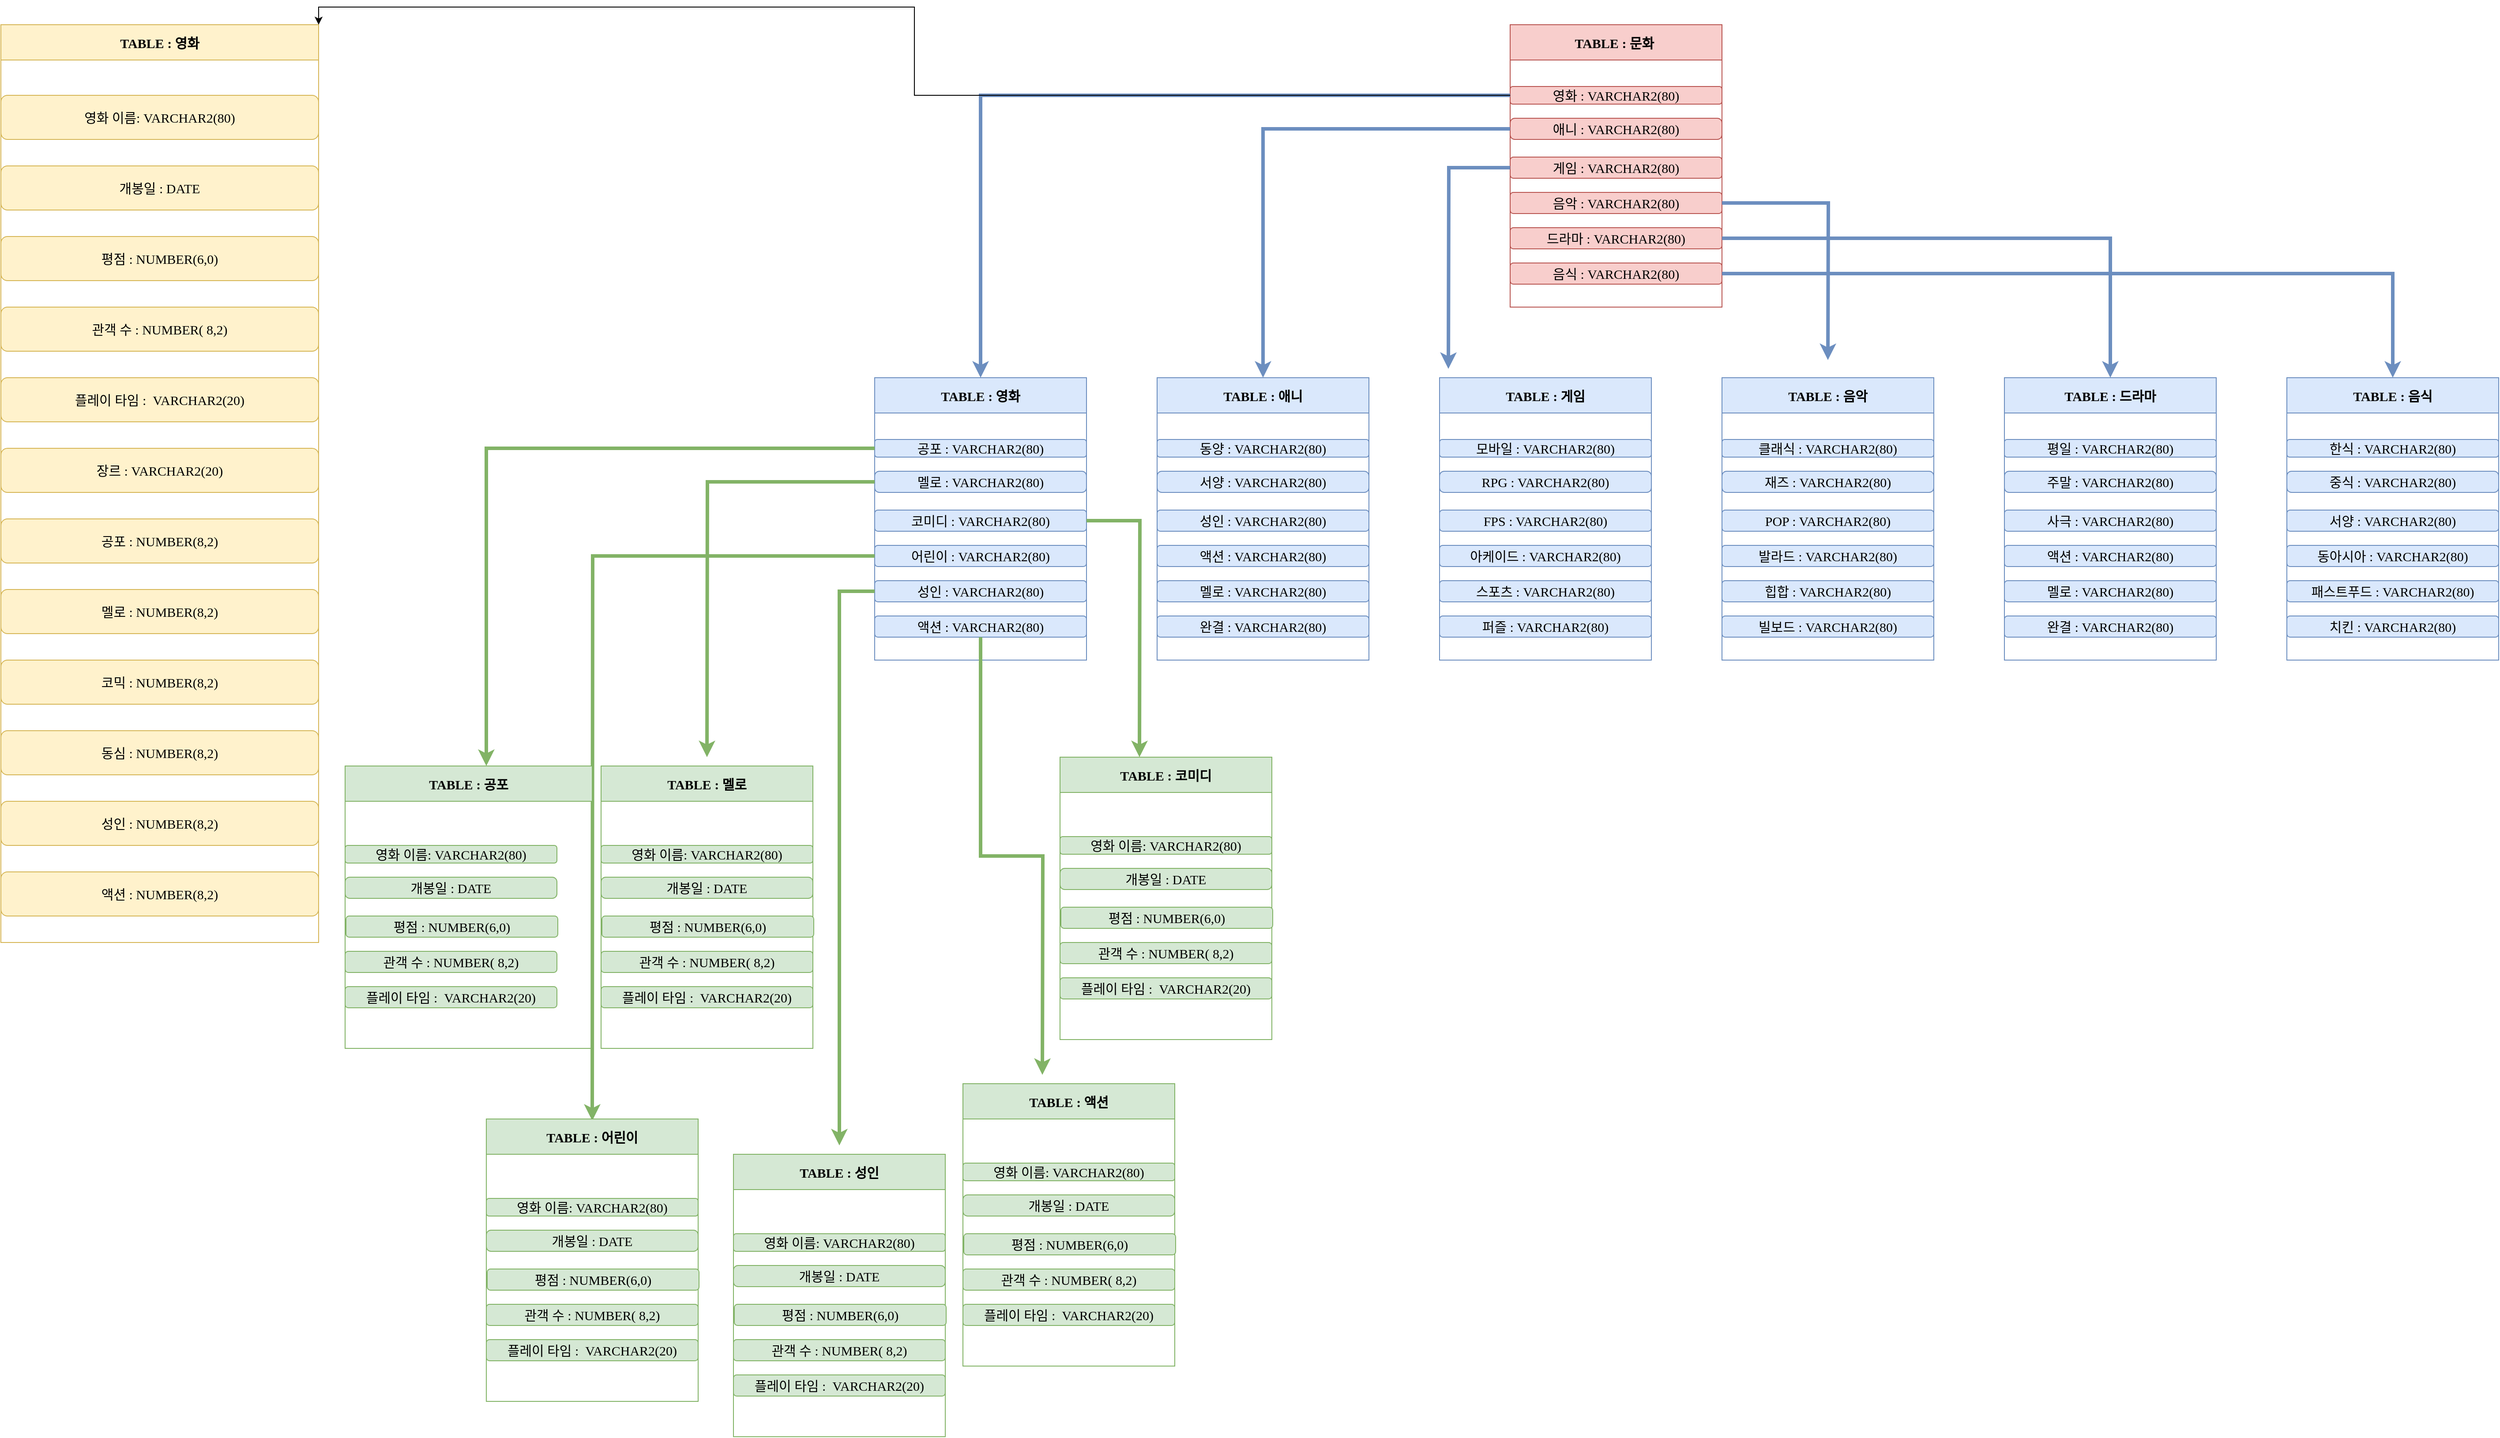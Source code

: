 <mxfile version="14.7.6" type="device" pages="2"><diagram id="4SEnd076HtqMxnOIIdLa" name="Page-1"><mxGraphModel dx="462" dy="761" grid="1" gridSize="10" guides="1" tooltips="1" connect="1" arrows="1" fold="1" page="1" pageScale="1" pageWidth="827" pageHeight="1169" math="0" shadow="0"><root><mxCell id="0"/><mxCell id="1" parent="0"/><mxCell id="_Nh56Dcs0jMXvJMo6whu-1" value="TABLE : 문화 " style="swimlane;startSize=40;fontSize=15;fontFamily=Tahoma;fillColor=#f8cecc;strokeColor=#b85450;" parent="1" vertex="1"><mxGeometry x="2000" y="260" width="240" height="320" as="geometry"/></mxCell><mxCell id="_Nh56Dcs0jMXvJMo6whu-2" value="음악 : VARCHAR2(80)" style="rounded=1;whiteSpace=wrap;html=1;fontFamily=Tahoma;fontSize=15;fillColor=#f8cecc;strokeColor=#b85450;" parent="_Nh56Dcs0jMXvJMo6whu-1" vertex="1"><mxGeometry y="190" width="240" height="24" as="geometry"/></mxCell><mxCell id="_Nh56Dcs0jMXvJMo6whu-3" value="영화 : VARCHAR2(80)" style="rounded=1;whiteSpace=wrap;html=1;fontFamily=Tahoma;fontSize=15;fillColor=#f8cecc;strokeColor=#b85450;" parent="_Nh56Dcs0jMXvJMo6whu-1" vertex="1"><mxGeometry y="70" width="240" height="20" as="geometry"/></mxCell><mxCell id="_Nh56Dcs0jMXvJMo6whu-4" value="애니 : VARCHAR2(80)" style="rounded=1;whiteSpace=wrap;html=1;fontFamily=Tahoma;fontSize=15;arcSize=22;fillColor=#f8cecc;strokeColor=#b85450;" parent="_Nh56Dcs0jMXvJMo6whu-1" vertex="1"><mxGeometry y="106" width="240" height="24" as="geometry"/></mxCell><mxCell id="_Nh56Dcs0jMXvJMo6whu-5" value="게임 : VARCHAR2(80)" style="rounded=1;whiteSpace=wrap;html=1;fontFamily=Tahoma;fontSize=15;fillColor=#f8cecc;strokeColor=#b85450;" parent="_Nh56Dcs0jMXvJMo6whu-1" vertex="1"><mxGeometry y="150" width="240" height="24" as="geometry"/></mxCell><mxCell id="_Nh56Dcs0jMXvJMo6whu-6" value="드라마 : VARCHAR2(80)" style="rounded=1;whiteSpace=wrap;html=1;fontFamily=Tahoma;fontSize=15;fillColor=#f8cecc;strokeColor=#b85450;" parent="_Nh56Dcs0jMXvJMo6whu-1" vertex="1"><mxGeometry y="230" width="240" height="24" as="geometry"/></mxCell><mxCell id="_Nh56Dcs0jMXvJMo6whu-7" value="음식 : VARCHAR2(80)" style="rounded=1;whiteSpace=wrap;html=1;fontFamily=Tahoma;fontSize=15;fillColor=#f8cecc;strokeColor=#b85450;" parent="_Nh56Dcs0jMXvJMo6whu-1" vertex="1"><mxGeometry y="270" width="240" height="24" as="geometry"/></mxCell><mxCell id="_Nh56Dcs0jMXvJMo6whu-8" value="TABLE : 영화" style="swimlane;startSize=40;fontSize=15;fontFamily=Tahoma;fillColor=#dae8fc;strokeColor=#6c8ebf;" parent="1" vertex="1"><mxGeometry x="1280" y="660" width="240" height="320" as="geometry"/></mxCell><mxCell id="_Nh56Dcs0jMXvJMo6whu-9" value="어린이 : VARCHAR2(80)" style="rounded=1;whiteSpace=wrap;html=1;fontFamily=Tahoma;fontSize=15;fillColor=#dae8fc;strokeColor=#6c8ebf;" parent="_Nh56Dcs0jMXvJMo6whu-8" vertex="1"><mxGeometry y="190" width="240" height="24" as="geometry"/></mxCell><mxCell id="_Nh56Dcs0jMXvJMo6whu-10" value="공포 : VARCHAR2(80)" style="rounded=1;whiteSpace=wrap;html=1;fontFamily=Tahoma;fontSize=15;fillColor=#dae8fc;strokeColor=#6c8ebf;" parent="_Nh56Dcs0jMXvJMo6whu-8" vertex="1"><mxGeometry y="70" width="240" height="20" as="geometry"/></mxCell><mxCell id="_Nh56Dcs0jMXvJMo6whu-11" value="멜로 : VARCHAR2(80)" style="rounded=1;whiteSpace=wrap;html=1;fontFamily=Tahoma;fontSize=15;arcSize=22;fillColor=#dae8fc;strokeColor=#6c8ebf;" parent="_Nh56Dcs0jMXvJMo6whu-8" vertex="1"><mxGeometry y="106" width="240" height="24" as="geometry"/></mxCell><mxCell id="_Nh56Dcs0jMXvJMo6whu-12" value="코미디 : VARCHAR2(80)" style="rounded=1;whiteSpace=wrap;html=1;fontFamily=Tahoma;fontSize=15;fillColor=#dae8fc;strokeColor=#6c8ebf;" parent="_Nh56Dcs0jMXvJMo6whu-8" vertex="1"><mxGeometry y="150" width="240" height="24" as="geometry"/></mxCell><mxCell id="_Nh56Dcs0jMXvJMo6whu-13" value="성인 : VARCHAR2(80)" style="rounded=1;whiteSpace=wrap;html=1;fontFamily=Tahoma;fontSize=15;fillColor=#dae8fc;strokeColor=#6c8ebf;" parent="_Nh56Dcs0jMXvJMo6whu-8" vertex="1"><mxGeometry y="230" width="240" height="24" as="geometry"/></mxCell><mxCell id="_Nh56Dcs0jMXvJMo6whu-14" value="액션 : VARCHAR2(80)" style="rounded=1;whiteSpace=wrap;html=1;fontFamily=Tahoma;fontSize=15;fillColor=#dae8fc;strokeColor=#6c8ebf;" parent="_Nh56Dcs0jMXvJMo6whu-8" vertex="1"><mxGeometry y="270" width="240" height="24" as="geometry"/></mxCell><mxCell id="_Nh56Dcs0jMXvJMo6whu-15" value="TABLE : 애니" style="swimlane;startSize=40;fontSize=15;fontFamily=Tahoma;fillColor=#dae8fc;strokeColor=#6c8ebf;" parent="1" vertex="1"><mxGeometry x="1600" y="660" width="240" height="320" as="geometry"/></mxCell><mxCell id="_Nh56Dcs0jMXvJMo6whu-16" value="액션 : VARCHAR2(80)" style="rounded=1;whiteSpace=wrap;html=1;fontFamily=Tahoma;fontSize=15;fillColor=#dae8fc;strokeColor=#6c8ebf;" parent="_Nh56Dcs0jMXvJMo6whu-15" vertex="1"><mxGeometry y="190" width="240" height="24" as="geometry"/></mxCell><mxCell id="_Nh56Dcs0jMXvJMo6whu-17" value="동양 : VARCHAR2(80)" style="rounded=1;whiteSpace=wrap;html=1;fontFamily=Tahoma;fontSize=15;fillColor=#dae8fc;strokeColor=#6c8ebf;" parent="_Nh56Dcs0jMXvJMo6whu-15" vertex="1"><mxGeometry y="70" width="240" height="20" as="geometry"/></mxCell><mxCell id="_Nh56Dcs0jMXvJMo6whu-18" value="서양 : VARCHAR2(80)" style="rounded=1;whiteSpace=wrap;html=1;fontFamily=Tahoma;fontSize=15;arcSize=22;fillColor=#dae8fc;strokeColor=#6c8ebf;" parent="_Nh56Dcs0jMXvJMo6whu-15" vertex="1"><mxGeometry y="106" width="240" height="24" as="geometry"/></mxCell><mxCell id="_Nh56Dcs0jMXvJMo6whu-19" value="성인 : VARCHAR2(80)" style="rounded=1;whiteSpace=wrap;html=1;fontFamily=Tahoma;fontSize=15;fillColor=#dae8fc;strokeColor=#6c8ebf;" parent="_Nh56Dcs0jMXvJMo6whu-15" vertex="1"><mxGeometry y="150" width="240" height="24" as="geometry"/></mxCell><mxCell id="_Nh56Dcs0jMXvJMo6whu-20" value="멜로 : VARCHAR2(80)" style="rounded=1;whiteSpace=wrap;html=1;fontFamily=Tahoma;fontSize=15;fillColor=#dae8fc;strokeColor=#6c8ebf;" parent="_Nh56Dcs0jMXvJMo6whu-15" vertex="1"><mxGeometry y="230" width="240" height="24" as="geometry"/></mxCell><mxCell id="_Nh56Dcs0jMXvJMo6whu-21" value="완결 : VARCHAR2(80)" style="rounded=1;whiteSpace=wrap;html=1;fontFamily=Tahoma;fontSize=15;fillColor=#dae8fc;strokeColor=#6c8ebf;" parent="_Nh56Dcs0jMXvJMo6whu-15" vertex="1"><mxGeometry y="270" width="240" height="24" as="geometry"/></mxCell><mxCell id="_Nh56Dcs0jMXvJMo6whu-22" value="TABLE : 게임" style="swimlane;startSize=40;fontSize=15;fontFamily=Tahoma;fillColor=#dae8fc;strokeColor=#6c8ebf;" parent="1" vertex="1"><mxGeometry x="1920" y="660" width="240" height="320" as="geometry"/></mxCell><mxCell id="_Nh56Dcs0jMXvJMo6whu-23" value="아케이드 : VARCHAR2(80)" style="rounded=1;whiteSpace=wrap;html=1;fontFamily=Tahoma;fontSize=15;fillColor=#dae8fc;strokeColor=#6c8ebf;" parent="_Nh56Dcs0jMXvJMo6whu-22" vertex="1"><mxGeometry y="190" width="240" height="24" as="geometry"/></mxCell><mxCell id="_Nh56Dcs0jMXvJMo6whu-24" value="모바일 : VARCHAR2(80)" style="rounded=1;whiteSpace=wrap;html=1;fontFamily=Tahoma;fontSize=15;fillColor=#dae8fc;strokeColor=#6c8ebf;" parent="_Nh56Dcs0jMXvJMo6whu-22" vertex="1"><mxGeometry y="70" width="240" height="20" as="geometry"/></mxCell><mxCell id="_Nh56Dcs0jMXvJMo6whu-25" value="RPG : VARCHAR2(80)" style="rounded=1;whiteSpace=wrap;html=1;fontFamily=Tahoma;fontSize=15;arcSize=22;fillColor=#dae8fc;strokeColor=#6c8ebf;" parent="_Nh56Dcs0jMXvJMo6whu-22" vertex="1"><mxGeometry y="106" width="240" height="24" as="geometry"/></mxCell><mxCell id="_Nh56Dcs0jMXvJMo6whu-26" value="FPS : VARCHAR2(80)" style="rounded=1;whiteSpace=wrap;html=1;fontFamily=Tahoma;fontSize=15;fillColor=#dae8fc;strokeColor=#6c8ebf;" parent="_Nh56Dcs0jMXvJMo6whu-22" vertex="1"><mxGeometry y="150" width="240" height="24" as="geometry"/></mxCell><mxCell id="_Nh56Dcs0jMXvJMo6whu-27" value="스포츠 : VARCHAR2(80)" style="rounded=1;whiteSpace=wrap;html=1;fontFamily=Tahoma;fontSize=15;fillColor=#dae8fc;strokeColor=#6c8ebf;" parent="_Nh56Dcs0jMXvJMo6whu-22" vertex="1"><mxGeometry y="230" width="240" height="24" as="geometry"/></mxCell><mxCell id="_Nh56Dcs0jMXvJMo6whu-28" value="퍼즐 : VARCHAR2(80)" style="rounded=1;whiteSpace=wrap;html=1;fontFamily=Tahoma;fontSize=15;fillColor=#dae8fc;strokeColor=#6c8ebf;" parent="_Nh56Dcs0jMXvJMo6whu-22" vertex="1"><mxGeometry y="270" width="240" height="24" as="geometry"/></mxCell><mxCell id="_Nh56Dcs0jMXvJMo6whu-29" value="TABLE : 음악" style="swimlane;startSize=40;fontSize=15;fontFamily=Tahoma;fillColor=#dae8fc;strokeColor=#6c8ebf;" parent="1" vertex="1"><mxGeometry x="2240" y="660" width="240" height="320" as="geometry"/></mxCell><mxCell id="_Nh56Dcs0jMXvJMo6whu-30" value="발라드 : VARCHAR2(80)" style="rounded=1;whiteSpace=wrap;html=1;fontFamily=Tahoma;fontSize=15;fillColor=#dae8fc;strokeColor=#6c8ebf;" parent="_Nh56Dcs0jMXvJMo6whu-29" vertex="1"><mxGeometry y="190" width="240" height="24" as="geometry"/></mxCell><mxCell id="_Nh56Dcs0jMXvJMo6whu-31" value="클래식 : VARCHAR2(80)" style="rounded=1;whiteSpace=wrap;html=1;fontFamily=Tahoma;fontSize=15;fillColor=#dae8fc;strokeColor=#6c8ebf;" parent="_Nh56Dcs0jMXvJMo6whu-29" vertex="1"><mxGeometry y="70" width="240" height="20" as="geometry"/></mxCell><mxCell id="_Nh56Dcs0jMXvJMo6whu-32" value="재즈 : VARCHAR2(80)" style="rounded=1;whiteSpace=wrap;html=1;fontFamily=Tahoma;fontSize=15;arcSize=22;fillColor=#dae8fc;strokeColor=#6c8ebf;" parent="_Nh56Dcs0jMXvJMo6whu-29" vertex="1"><mxGeometry y="106" width="240" height="24" as="geometry"/></mxCell><mxCell id="_Nh56Dcs0jMXvJMo6whu-33" value="POP : VARCHAR2(80)" style="rounded=1;whiteSpace=wrap;html=1;fontFamily=Tahoma;fontSize=15;fillColor=#dae8fc;strokeColor=#6c8ebf;" parent="_Nh56Dcs0jMXvJMo6whu-29" vertex="1"><mxGeometry y="150" width="240" height="24" as="geometry"/></mxCell><mxCell id="_Nh56Dcs0jMXvJMo6whu-34" value="힙합 : VARCHAR2(80)" style="rounded=1;whiteSpace=wrap;html=1;fontFamily=Tahoma;fontSize=15;fillColor=#dae8fc;strokeColor=#6c8ebf;" parent="_Nh56Dcs0jMXvJMo6whu-29" vertex="1"><mxGeometry y="230" width="240" height="24" as="geometry"/></mxCell><mxCell id="_Nh56Dcs0jMXvJMo6whu-35" value="빌보드 : VARCHAR2(80)" style="rounded=1;whiteSpace=wrap;html=1;fontFamily=Tahoma;fontSize=15;fillColor=#dae8fc;strokeColor=#6c8ebf;" parent="_Nh56Dcs0jMXvJMo6whu-29" vertex="1"><mxGeometry y="270" width="240" height="24" as="geometry"/></mxCell><mxCell id="_Nh56Dcs0jMXvJMo6whu-36" value="TABLE : 드라마" style="swimlane;startSize=40;fontSize=15;fontFamily=Tahoma;fillColor=#dae8fc;strokeColor=#6c8ebf;" parent="1" vertex="1"><mxGeometry x="2560" y="660" width="240" height="320" as="geometry"/></mxCell><mxCell id="_Nh56Dcs0jMXvJMo6whu-37" value="액션 : VARCHAR2(80)" style="rounded=1;whiteSpace=wrap;html=1;fontFamily=Tahoma;fontSize=15;fillColor=#dae8fc;strokeColor=#6c8ebf;" parent="_Nh56Dcs0jMXvJMo6whu-36" vertex="1"><mxGeometry y="190" width="240" height="24" as="geometry"/></mxCell><mxCell id="_Nh56Dcs0jMXvJMo6whu-38" value="평일 : VARCHAR2(80)" style="rounded=1;whiteSpace=wrap;html=1;fontFamily=Tahoma;fontSize=15;fillColor=#dae8fc;strokeColor=#6c8ebf;" parent="_Nh56Dcs0jMXvJMo6whu-36" vertex="1"><mxGeometry y="70" width="240" height="20" as="geometry"/></mxCell><mxCell id="_Nh56Dcs0jMXvJMo6whu-39" value="주말 : VARCHAR2(80)" style="rounded=1;whiteSpace=wrap;html=1;fontFamily=Tahoma;fontSize=15;arcSize=22;fillColor=#dae8fc;strokeColor=#6c8ebf;" parent="_Nh56Dcs0jMXvJMo6whu-36" vertex="1"><mxGeometry y="106" width="240" height="24" as="geometry"/></mxCell><mxCell id="_Nh56Dcs0jMXvJMo6whu-40" value="사극 : VARCHAR2(80)" style="rounded=1;whiteSpace=wrap;html=1;fontFamily=Tahoma;fontSize=15;fillColor=#dae8fc;strokeColor=#6c8ebf;" parent="_Nh56Dcs0jMXvJMo6whu-36" vertex="1"><mxGeometry y="150" width="240" height="24" as="geometry"/></mxCell><mxCell id="_Nh56Dcs0jMXvJMo6whu-41" value="멜로 : VARCHAR2(80)" style="rounded=1;whiteSpace=wrap;html=1;fontFamily=Tahoma;fontSize=15;fillColor=#dae8fc;strokeColor=#6c8ebf;" parent="_Nh56Dcs0jMXvJMo6whu-36" vertex="1"><mxGeometry y="230" width="240" height="24" as="geometry"/></mxCell><mxCell id="_Nh56Dcs0jMXvJMo6whu-42" value="완결 : VARCHAR2(80)" style="rounded=1;whiteSpace=wrap;html=1;fontFamily=Tahoma;fontSize=15;fillColor=#dae8fc;strokeColor=#6c8ebf;" parent="_Nh56Dcs0jMXvJMo6whu-36" vertex="1"><mxGeometry y="270" width="240" height="24" as="geometry"/></mxCell><mxCell id="_Nh56Dcs0jMXvJMo6whu-43" style="edgeStyle=orthogonalEdgeStyle;rounded=0;orthogonalLoop=1;jettySize=auto;html=1;entryX=0.5;entryY=0;entryDx=0;entryDy=0;fontFamily=Tahoma;fontSize=15;fillColor=#dae8fc;strokeColor=#6c8ebf;strokeWidth=4;" parent="1" source="_Nh56Dcs0jMXvJMo6whu-3" target="_Nh56Dcs0jMXvJMo6whu-8" edge="1"><mxGeometry relative="1" as="geometry"/></mxCell><mxCell id="_Nh56Dcs0jMXvJMo6whu-44" style="edgeStyle=orthogonalEdgeStyle;rounded=0;orthogonalLoop=1;jettySize=auto;html=1;fontFamily=Tahoma;fontSize=15;fillColor=#dae8fc;strokeColor=#6c8ebf;strokeWidth=4;" parent="1" source="_Nh56Dcs0jMXvJMo6whu-4" target="_Nh56Dcs0jMXvJMo6whu-15" edge="1"><mxGeometry relative="1" as="geometry"/></mxCell><mxCell id="_Nh56Dcs0jMXvJMo6whu-45" style="edgeStyle=orthogonalEdgeStyle;rounded=0;orthogonalLoop=1;jettySize=auto;html=1;fontFamily=Tahoma;fontSize=15;strokeWidth=4;fillColor=#dae8fc;strokeColor=#6c8ebf;" parent="1" source="_Nh56Dcs0jMXvJMo6whu-5" edge="1"><mxGeometry relative="1" as="geometry"><mxPoint x="1930" y="650.0" as="targetPoint"/></mxGeometry></mxCell><mxCell id="_Nh56Dcs0jMXvJMo6whu-46" style="edgeStyle=orthogonalEdgeStyle;rounded=0;orthogonalLoop=1;jettySize=auto;html=1;fontFamily=Tahoma;fontSize=15;strokeWidth=4;fillColor=#dae8fc;strokeColor=#6c8ebf;" parent="1" source="_Nh56Dcs0jMXvJMo6whu-2" edge="1"><mxGeometry relative="1" as="geometry"><mxPoint x="2360.0" y="640" as="targetPoint"/></mxGeometry></mxCell><mxCell id="_Nh56Dcs0jMXvJMo6whu-47" style="edgeStyle=orthogonalEdgeStyle;rounded=0;orthogonalLoop=1;jettySize=auto;html=1;entryX=0.5;entryY=0;entryDx=0;entryDy=0;fontFamily=Tahoma;fontSize=15;strokeWidth=4;fillColor=#dae8fc;strokeColor=#6c8ebf;" parent="1" source="_Nh56Dcs0jMXvJMo6whu-6" target="_Nh56Dcs0jMXvJMo6whu-36" edge="1"><mxGeometry relative="1" as="geometry"/></mxCell><mxCell id="_Nh56Dcs0jMXvJMo6whu-48" value="TABLE : 음식" style="swimlane;startSize=40;fontSize=15;fontFamily=Tahoma;fillColor=#dae8fc;strokeColor=#6c8ebf;" parent="1" vertex="1"><mxGeometry x="2880" y="660" width="240" height="320" as="geometry"/></mxCell><mxCell id="_Nh56Dcs0jMXvJMo6whu-49" value="동아시아 : VARCHAR2(80)" style="rounded=1;whiteSpace=wrap;html=1;fontFamily=Tahoma;fontSize=15;fillColor=#dae8fc;strokeColor=#6c8ebf;" parent="_Nh56Dcs0jMXvJMo6whu-48" vertex="1"><mxGeometry y="190" width="240" height="24" as="geometry"/></mxCell><mxCell id="_Nh56Dcs0jMXvJMo6whu-50" value="한식 : VARCHAR2(80)" style="rounded=1;whiteSpace=wrap;html=1;fontFamily=Tahoma;fontSize=15;fillColor=#dae8fc;strokeColor=#6c8ebf;" parent="_Nh56Dcs0jMXvJMo6whu-48" vertex="1"><mxGeometry y="70" width="240" height="20" as="geometry"/></mxCell><mxCell id="_Nh56Dcs0jMXvJMo6whu-51" value="중식 : VARCHAR2(80)" style="rounded=1;whiteSpace=wrap;html=1;fontFamily=Tahoma;fontSize=15;arcSize=22;fillColor=#dae8fc;strokeColor=#6c8ebf;" parent="_Nh56Dcs0jMXvJMo6whu-48" vertex="1"><mxGeometry y="106" width="240" height="24" as="geometry"/></mxCell><mxCell id="_Nh56Dcs0jMXvJMo6whu-52" value="서양 : VARCHAR2(80)" style="rounded=1;whiteSpace=wrap;html=1;fontFamily=Tahoma;fontSize=15;fillColor=#dae8fc;strokeColor=#6c8ebf;" parent="_Nh56Dcs0jMXvJMo6whu-48" vertex="1"><mxGeometry y="150" width="240" height="24" as="geometry"/></mxCell><mxCell id="_Nh56Dcs0jMXvJMo6whu-53" value="패스트푸드 : VARCHAR2(80)" style="rounded=1;whiteSpace=wrap;html=1;fontFamily=Tahoma;fontSize=15;fillColor=#dae8fc;strokeColor=#6c8ebf;" parent="_Nh56Dcs0jMXvJMo6whu-48" vertex="1"><mxGeometry y="230" width="240" height="24" as="geometry"/></mxCell><mxCell id="_Nh56Dcs0jMXvJMo6whu-54" value="치킨 : VARCHAR2(80)" style="rounded=1;whiteSpace=wrap;html=1;fontFamily=Tahoma;fontSize=15;fillColor=#dae8fc;strokeColor=#6c8ebf;" parent="_Nh56Dcs0jMXvJMo6whu-48" vertex="1"><mxGeometry y="270" width="240" height="24" as="geometry"/></mxCell><mxCell id="_Nh56Dcs0jMXvJMo6whu-55" style="edgeStyle=orthogonalEdgeStyle;rounded=0;orthogonalLoop=1;jettySize=auto;html=1;entryX=0.5;entryY=0;entryDx=0;entryDy=0;fontFamily=Tahoma;fontSize=15;strokeWidth=4;fillColor=#dae8fc;strokeColor=#6c8ebf;" parent="1" source="_Nh56Dcs0jMXvJMo6whu-7" target="_Nh56Dcs0jMXvJMo6whu-48" edge="1"><mxGeometry relative="1" as="geometry"/></mxCell><mxCell id="_Nh56Dcs0jMXvJMo6whu-56" style="edgeStyle=orthogonalEdgeStyle;rounded=0;orthogonalLoop=1;jettySize=auto;html=1;entryX=0.5;entryY=0;entryDx=0;entryDy=0;fontFamily=Tahoma;fontSize=15;strokeWidth=4;fillColor=#d5e8d4;strokeColor=#82b366;" parent="1" source="_Nh56Dcs0jMXvJMo6whu-10" edge="1"><mxGeometry relative="1" as="geometry"><mxPoint x="840" y="1100" as="targetPoint"/><Array as="points"><mxPoint x="840" y="740"/></Array></mxGeometry></mxCell><mxCell id="_Nh56Dcs0jMXvJMo6whu-57" style="edgeStyle=orthogonalEdgeStyle;rounded=0;orthogonalLoop=1;jettySize=auto;html=1;fontFamily=Tahoma;fontSize=15;strokeWidth=4;fillColor=#d5e8d4;strokeColor=#82b366;" parent="1" source="_Nh56Dcs0jMXvJMo6whu-11" edge="1"><mxGeometry relative="1" as="geometry"><mxPoint x="1090" y="1090" as="targetPoint"/></mxGeometry></mxCell><mxCell id="_Nh56Dcs0jMXvJMo6whu-58" style="edgeStyle=orthogonalEdgeStyle;rounded=0;orthogonalLoop=1;jettySize=auto;html=1;fontFamily=Tahoma;fontSize=15;strokeWidth=4;fillColor=#d5e8d4;strokeColor=#82b366;" parent="1" source="_Nh56Dcs0jMXvJMo6whu-12" edge="1"><mxGeometry relative="1" as="geometry"><mxPoint x="1580" y="1090" as="targetPoint"/></mxGeometry></mxCell><mxCell id="_Nh56Dcs0jMXvJMo6whu-59" style="edgeStyle=orthogonalEdgeStyle;rounded=0;orthogonalLoop=1;jettySize=auto;html=1;entryX=1;entryY=0;entryDx=0;entryDy=0;fontFamily=Tahoma;fontSize=15;strokeWidth=4;fillColor=#d5e8d4;strokeColor=#82b366;" parent="1" source="_Nh56Dcs0jMXvJMo6whu-9" edge="1"><mxGeometry relative="1" as="geometry"><mxPoint x="960" y="1502" as="targetPoint"/></mxGeometry></mxCell><mxCell id="_Nh56Dcs0jMXvJMo6whu-60" value="TABLE : 공포" style="swimlane;startSize=40;fontSize=15;fontFamily=Tahoma;fillColor=#d5e8d4;strokeColor=#82b366;" parent="1" vertex="1"><mxGeometry x="680" y="1100" width="280" height="320" as="geometry"/></mxCell><mxCell id="_Nh56Dcs0jMXvJMo6whu-61" value="관객 수 : NUMBER( 8,2)" style="rounded=1;whiteSpace=wrap;html=1;fontFamily=Tahoma;fontSize=15;fillColor=#d5e8d4;strokeColor=#82b366;" parent="_Nh56Dcs0jMXvJMo6whu-60" vertex="1"><mxGeometry y="210" width="240" height="24" as="geometry"/></mxCell><mxCell id="_Nh56Dcs0jMXvJMo6whu-62" value="영화 이름: VARCHAR2(80)" style="rounded=1;whiteSpace=wrap;html=1;fontFamily=Tahoma;fontSize=15;fillColor=#d5e8d4;strokeColor=#82b366;" parent="_Nh56Dcs0jMXvJMo6whu-60" vertex="1"><mxGeometry y="90" width="240" height="20" as="geometry"/></mxCell><mxCell id="_Nh56Dcs0jMXvJMo6whu-63" value="개봉일 : DATE" style="rounded=1;whiteSpace=wrap;html=1;fontFamily=Tahoma;fontSize=15;arcSize=22;fillColor=#d5e8d4;strokeColor=#82b366;" parent="_Nh56Dcs0jMXvJMo6whu-60" vertex="1"><mxGeometry y="126" width="240" height="24" as="geometry"/></mxCell><mxCell id="_Nh56Dcs0jMXvJMo6whu-64" value="평점 : NUMBER(6,0)" style="rounded=1;whiteSpace=wrap;html=1;fontFamily=Tahoma;fontSize=15;fillColor=#d5e8d4;strokeColor=#82b366;" parent="_Nh56Dcs0jMXvJMo6whu-60" vertex="1"><mxGeometry x="1" y="170" width="240" height="24" as="geometry"/></mxCell><mxCell id="_Nh56Dcs0jMXvJMo6whu-65" value="플레이 타임 :&amp;nbsp; VARCHAR2(20)" style="rounded=1;whiteSpace=wrap;html=1;fontFamily=Tahoma;fontSize=15;fillColor=#d5e8d4;strokeColor=#82b366;" parent="_Nh56Dcs0jMXvJMo6whu-60" vertex="1"><mxGeometry y="250" width="240" height="24" as="geometry"/></mxCell><mxCell id="_Nh56Dcs0jMXvJMo6whu-66" style="edgeStyle=orthogonalEdgeStyle;rounded=0;orthogonalLoop=1;jettySize=auto;html=1;fontFamily=Tahoma;fontSize=15;strokeWidth=4;fillColor=#d5e8d4;strokeColor=#82b366;" parent="1" source="_Nh56Dcs0jMXvJMo6whu-13" edge="1"><mxGeometry relative="1" as="geometry"><mxPoint x="1240" y="1530" as="targetPoint"/><Array as="points"><mxPoint x="1240" y="902"/><mxPoint x="1240" y="1502"/></Array></mxGeometry></mxCell><mxCell id="_Nh56Dcs0jMXvJMo6whu-67" style="edgeStyle=orthogonalEdgeStyle;rounded=0;orthogonalLoop=1;jettySize=auto;html=1;fontFamily=Tahoma;fontSize=15;strokeWidth=4;fillColor=#d5e8d4;strokeColor=#82b366;" parent="1" source="_Nh56Dcs0jMXvJMo6whu-14" edge="1"><mxGeometry relative="1" as="geometry"><mxPoint x="1470" y="1450" as="targetPoint"/></mxGeometry></mxCell><mxCell id="_Nh56Dcs0jMXvJMo6whu-68" value="TABLE : 멜로" style="swimlane;startSize=40;fontSize=15;fontFamily=Tahoma;fillColor=#d5e8d4;strokeColor=#82b366;" parent="1" vertex="1"><mxGeometry x="970" y="1100" width="240" height="320" as="geometry"/></mxCell><mxCell id="_Nh56Dcs0jMXvJMo6whu-69" value="관객 수 : NUMBER( 8,2)" style="rounded=1;whiteSpace=wrap;html=1;fontFamily=Tahoma;fontSize=15;fillColor=#d5e8d4;strokeColor=#82b366;" parent="_Nh56Dcs0jMXvJMo6whu-68" vertex="1"><mxGeometry y="210" width="240" height="24" as="geometry"/></mxCell><mxCell id="_Nh56Dcs0jMXvJMo6whu-70" value="영화 이름: VARCHAR2(80)" style="rounded=1;whiteSpace=wrap;html=1;fontFamily=Tahoma;fontSize=15;fillColor=#d5e8d4;strokeColor=#82b366;" parent="_Nh56Dcs0jMXvJMo6whu-68" vertex="1"><mxGeometry y="90" width="240" height="20" as="geometry"/></mxCell><mxCell id="_Nh56Dcs0jMXvJMo6whu-71" value="개봉일 : DATE" style="rounded=1;whiteSpace=wrap;html=1;fontFamily=Tahoma;fontSize=15;arcSize=22;fillColor=#d5e8d4;strokeColor=#82b366;" parent="_Nh56Dcs0jMXvJMo6whu-68" vertex="1"><mxGeometry y="126" width="240" height="24" as="geometry"/></mxCell><mxCell id="_Nh56Dcs0jMXvJMo6whu-72" value="평점 : NUMBER(6,0)" style="rounded=1;whiteSpace=wrap;html=1;fontFamily=Tahoma;fontSize=15;fillColor=#d5e8d4;strokeColor=#82b366;" parent="_Nh56Dcs0jMXvJMo6whu-68" vertex="1"><mxGeometry x="1" y="170" width="240" height="24" as="geometry"/></mxCell><mxCell id="_Nh56Dcs0jMXvJMo6whu-73" value="플레이 타임 :&amp;nbsp; VARCHAR2(20)" style="rounded=1;whiteSpace=wrap;html=1;fontFamily=Tahoma;fontSize=15;fillColor=#d5e8d4;strokeColor=#82b366;" parent="_Nh56Dcs0jMXvJMo6whu-68" vertex="1"><mxGeometry y="250" width="240" height="24" as="geometry"/></mxCell><mxCell id="_Nh56Dcs0jMXvJMo6whu-74" value="TABLE : 어린이" style="swimlane;startSize=40;fontSize=15;fontFamily=Tahoma;fillColor=#d5e8d4;strokeColor=#82b366;" parent="1" vertex="1"><mxGeometry x="840" y="1500" width="240" height="320" as="geometry"/></mxCell><mxCell id="_Nh56Dcs0jMXvJMo6whu-75" value="관객 수 : NUMBER( 8,2)" style="rounded=1;whiteSpace=wrap;html=1;fontFamily=Tahoma;fontSize=15;fillColor=#d5e8d4;strokeColor=#82b366;" parent="_Nh56Dcs0jMXvJMo6whu-74" vertex="1"><mxGeometry y="210" width="240" height="24" as="geometry"/></mxCell><mxCell id="_Nh56Dcs0jMXvJMo6whu-76" value="영화 이름: VARCHAR2(80)" style="rounded=1;whiteSpace=wrap;html=1;fontFamily=Tahoma;fontSize=15;fillColor=#d5e8d4;strokeColor=#82b366;" parent="_Nh56Dcs0jMXvJMo6whu-74" vertex="1"><mxGeometry y="90" width="240" height="20" as="geometry"/></mxCell><mxCell id="_Nh56Dcs0jMXvJMo6whu-77" value="개봉일 : DATE" style="rounded=1;whiteSpace=wrap;html=1;fontFamily=Tahoma;fontSize=15;arcSize=22;fillColor=#d5e8d4;strokeColor=#82b366;" parent="_Nh56Dcs0jMXvJMo6whu-74" vertex="1"><mxGeometry y="126" width="240" height="24" as="geometry"/></mxCell><mxCell id="_Nh56Dcs0jMXvJMo6whu-78" value="평점 : NUMBER(6,0)" style="rounded=1;whiteSpace=wrap;html=1;fontFamily=Tahoma;fontSize=15;fillColor=#d5e8d4;strokeColor=#82b366;" parent="_Nh56Dcs0jMXvJMo6whu-74" vertex="1"><mxGeometry x="1" y="170" width="240" height="24" as="geometry"/></mxCell><mxCell id="_Nh56Dcs0jMXvJMo6whu-79" value="플레이 타임 :&amp;nbsp; VARCHAR2(20)" style="rounded=1;whiteSpace=wrap;html=1;fontFamily=Tahoma;fontSize=15;fillColor=#d5e8d4;strokeColor=#82b366;" parent="_Nh56Dcs0jMXvJMo6whu-74" vertex="1"><mxGeometry y="250" width="240" height="24" as="geometry"/></mxCell><mxCell id="_Nh56Dcs0jMXvJMo6whu-80" value="TABLE : 성인" style="swimlane;startSize=40;fontSize=15;fontFamily=Tahoma;fillColor=#d5e8d4;strokeColor=#82b366;" parent="1" vertex="1"><mxGeometry x="1120" y="1540" width="240" height="320" as="geometry"/></mxCell><mxCell id="_Nh56Dcs0jMXvJMo6whu-81" value="관객 수 : NUMBER( 8,2)" style="rounded=1;whiteSpace=wrap;html=1;fontFamily=Tahoma;fontSize=15;fillColor=#d5e8d4;strokeColor=#82b366;" parent="_Nh56Dcs0jMXvJMo6whu-80" vertex="1"><mxGeometry y="210" width="240" height="24" as="geometry"/></mxCell><mxCell id="_Nh56Dcs0jMXvJMo6whu-82" value="영화 이름: VARCHAR2(80)" style="rounded=1;whiteSpace=wrap;html=1;fontFamily=Tahoma;fontSize=15;fillColor=#d5e8d4;strokeColor=#82b366;" parent="_Nh56Dcs0jMXvJMo6whu-80" vertex="1"><mxGeometry y="90" width="240" height="20" as="geometry"/></mxCell><mxCell id="_Nh56Dcs0jMXvJMo6whu-83" value="개봉일 : DATE" style="rounded=1;whiteSpace=wrap;html=1;fontFamily=Tahoma;fontSize=15;arcSize=22;fillColor=#d5e8d4;strokeColor=#82b366;" parent="_Nh56Dcs0jMXvJMo6whu-80" vertex="1"><mxGeometry y="126" width="240" height="24" as="geometry"/></mxCell><mxCell id="_Nh56Dcs0jMXvJMo6whu-84" value="평점 : NUMBER(6,0)" style="rounded=1;whiteSpace=wrap;html=1;fontFamily=Tahoma;fontSize=15;fillColor=#d5e8d4;strokeColor=#82b366;" parent="_Nh56Dcs0jMXvJMo6whu-80" vertex="1"><mxGeometry x="1" y="170" width="240" height="24" as="geometry"/></mxCell><mxCell id="_Nh56Dcs0jMXvJMo6whu-85" value="플레이 타임 :&amp;nbsp; VARCHAR2(20)" style="rounded=1;whiteSpace=wrap;html=1;fontFamily=Tahoma;fontSize=15;fillColor=#d5e8d4;strokeColor=#82b366;" parent="_Nh56Dcs0jMXvJMo6whu-80" vertex="1"><mxGeometry y="250" width="240" height="24" as="geometry"/></mxCell><mxCell id="_Nh56Dcs0jMXvJMo6whu-86" value="TABLE : 액션" style="swimlane;startSize=40;fontSize=15;fontFamily=Tahoma;fillColor=#d5e8d4;strokeColor=#82b366;" parent="1" vertex="1"><mxGeometry x="1380" y="1460" width="240" height="320" as="geometry"/></mxCell><mxCell id="_Nh56Dcs0jMXvJMo6whu-87" value="관객 수 : NUMBER( 8,2)" style="rounded=1;whiteSpace=wrap;html=1;fontFamily=Tahoma;fontSize=15;fillColor=#d5e8d4;strokeColor=#82b366;" parent="_Nh56Dcs0jMXvJMo6whu-86" vertex="1"><mxGeometry y="210" width="240" height="24" as="geometry"/></mxCell><mxCell id="_Nh56Dcs0jMXvJMo6whu-88" value="영화 이름: VARCHAR2(80)" style="rounded=1;whiteSpace=wrap;html=1;fontFamily=Tahoma;fontSize=15;fillColor=#d5e8d4;strokeColor=#82b366;" parent="_Nh56Dcs0jMXvJMo6whu-86" vertex="1"><mxGeometry y="90" width="240" height="20" as="geometry"/></mxCell><mxCell id="_Nh56Dcs0jMXvJMo6whu-89" value="개봉일 : DATE" style="rounded=1;whiteSpace=wrap;html=1;fontFamily=Tahoma;fontSize=15;arcSize=22;fillColor=#d5e8d4;strokeColor=#82b366;" parent="_Nh56Dcs0jMXvJMo6whu-86" vertex="1"><mxGeometry y="126" width="240" height="24" as="geometry"/></mxCell><mxCell id="_Nh56Dcs0jMXvJMo6whu-90" value="평점 : NUMBER(6,0)" style="rounded=1;whiteSpace=wrap;html=1;fontFamily=Tahoma;fontSize=15;fillColor=#d5e8d4;strokeColor=#82b366;" parent="_Nh56Dcs0jMXvJMo6whu-86" vertex="1"><mxGeometry x="1" y="170" width="240" height="24" as="geometry"/></mxCell><mxCell id="_Nh56Dcs0jMXvJMo6whu-91" value="플레이 타임 :&amp;nbsp; VARCHAR2(20)" style="rounded=1;whiteSpace=wrap;html=1;fontFamily=Tahoma;fontSize=15;fillColor=#d5e8d4;strokeColor=#82b366;" parent="_Nh56Dcs0jMXvJMo6whu-86" vertex="1"><mxGeometry y="250" width="240" height="24" as="geometry"/></mxCell><mxCell id="_Nh56Dcs0jMXvJMo6whu-92" value="TABLE : 코미디" style="swimlane;startSize=40;fontSize=15;fontFamily=Tahoma;fillColor=#d5e8d4;strokeColor=#82b366;" parent="1" vertex="1"><mxGeometry x="1490" y="1090" width="240" height="320" as="geometry"/></mxCell><mxCell id="_Nh56Dcs0jMXvJMo6whu-93" value="관객 수 : NUMBER( 8,2)" style="rounded=1;whiteSpace=wrap;html=1;fontFamily=Tahoma;fontSize=15;fillColor=#d5e8d4;strokeColor=#82b366;" parent="_Nh56Dcs0jMXvJMo6whu-92" vertex="1"><mxGeometry y="210" width="240" height="24" as="geometry"/></mxCell><mxCell id="_Nh56Dcs0jMXvJMo6whu-94" value="영화 이름: VARCHAR2(80)" style="rounded=1;whiteSpace=wrap;html=1;fontFamily=Tahoma;fontSize=15;fillColor=#d5e8d4;strokeColor=#82b366;" parent="_Nh56Dcs0jMXvJMo6whu-92" vertex="1"><mxGeometry y="90" width="240" height="20" as="geometry"/></mxCell><mxCell id="_Nh56Dcs0jMXvJMo6whu-95" value="개봉일 : DATE" style="rounded=1;whiteSpace=wrap;html=1;fontFamily=Tahoma;fontSize=15;arcSize=22;fillColor=#d5e8d4;strokeColor=#82b366;" parent="_Nh56Dcs0jMXvJMo6whu-92" vertex="1"><mxGeometry y="126" width="240" height="24" as="geometry"/></mxCell><mxCell id="_Nh56Dcs0jMXvJMo6whu-96" value="평점 : NUMBER(6,0)" style="rounded=1;whiteSpace=wrap;html=1;fontFamily=Tahoma;fontSize=15;fillColor=#d5e8d4;strokeColor=#82b366;" parent="_Nh56Dcs0jMXvJMo6whu-92" vertex="1"><mxGeometry x="1" y="170" width="240" height="24" as="geometry"/></mxCell><mxCell id="_Nh56Dcs0jMXvJMo6whu-97" value="플레이 타임 :&amp;nbsp; VARCHAR2(20)" style="rounded=1;whiteSpace=wrap;html=1;fontFamily=Tahoma;fontSize=15;fillColor=#d5e8d4;strokeColor=#82b366;" parent="_Nh56Dcs0jMXvJMo6whu-92" vertex="1"><mxGeometry y="250" width="240" height="24" as="geometry"/></mxCell><mxCell id="_Nh56Dcs0jMXvJMo6whu-98" value="TABLE : 영화" style="swimlane;startSize=40;fontSize=15;fontFamily=Tahoma;fillColor=#fff2cc;strokeColor=#d6b656;" parent="1" vertex="1"><mxGeometry x="290" y="260" width="360" height="1040" as="geometry"/></mxCell><mxCell id="_Nh56Dcs0jMXvJMo6whu-99" value="개봉일 : DATE" style="rounded=1;whiteSpace=wrap;html=1;fontFamily=Tahoma;fontSize=15;fillColor=#fff2cc;strokeColor=#d6b656;" parent="_Nh56Dcs0jMXvJMo6whu-98" vertex="1"><mxGeometry y="160" width="360" height="50" as="geometry"/></mxCell><mxCell id="_Nh56Dcs0jMXvJMo6whu-100" value="영화 이름: VARCHAR2(80)" style="rounded=1;whiteSpace=wrap;html=1;fontFamily=Tahoma;fontSize=15;fillColor=#fff2cc;strokeColor=#d6b656;" parent="_Nh56Dcs0jMXvJMo6whu-98" vertex="1"><mxGeometry y="80" width="360" height="50" as="geometry"/></mxCell><mxCell id="_Nh56Dcs0jMXvJMo6whu-101" value="평점 : NUMBER(6,0)" style="rounded=1;whiteSpace=wrap;html=1;fontFamily=Tahoma;fontSize=15;fillColor=#fff2cc;strokeColor=#d6b656;" parent="_Nh56Dcs0jMXvJMo6whu-98" vertex="1"><mxGeometry y="240" width="360" height="50" as="geometry"/></mxCell><mxCell id="_Nh56Dcs0jMXvJMo6whu-102" value="관객 수 : NUMBER( 8,2)" style="rounded=1;whiteSpace=wrap;html=1;fontFamily=Tahoma;fontSize=15;fillColor=#fff2cc;strokeColor=#d6b656;" parent="_Nh56Dcs0jMXvJMo6whu-98" vertex="1"><mxGeometry y="320" width="360" height="50" as="geometry"/></mxCell><mxCell id="_Nh56Dcs0jMXvJMo6whu-103" value="플레이 타임 :&amp;nbsp; VARCHAR2(20)" style="rounded=1;whiteSpace=wrap;html=1;fontFamily=Tahoma;fontSize=15;fillColor=#fff2cc;strokeColor=#d6b656;" parent="_Nh56Dcs0jMXvJMo6whu-98" vertex="1"><mxGeometry y="400" width="360" height="50" as="geometry"/></mxCell><mxCell id="_Nh56Dcs0jMXvJMo6whu-104" value="장르 : VARCHAR2(20)" style="rounded=1;whiteSpace=wrap;html=1;fontFamily=Tahoma;fontSize=15;fillColor=#fff2cc;strokeColor=#d6b656;" parent="_Nh56Dcs0jMXvJMo6whu-98" vertex="1"><mxGeometry y="480" width="360" height="50" as="geometry"/></mxCell><mxCell id="_Nh56Dcs0jMXvJMo6whu-105" value="공포 : NUMBER(8,2)" style="rounded=1;whiteSpace=wrap;html=1;fontFamily=Tahoma;fontSize=15;fillColor=#fff2cc;strokeColor=#d6b656;" parent="_Nh56Dcs0jMXvJMo6whu-98" vertex="1"><mxGeometry y="560" width="360" height="50" as="geometry"/></mxCell><mxCell id="_Nh56Dcs0jMXvJMo6whu-106" value="멜로 : NUMBER(8,2)" style="rounded=1;whiteSpace=wrap;html=1;fontFamily=Tahoma;fontSize=15;fillColor=#fff2cc;strokeColor=#d6b656;" parent="_Nh56Dcs0jMXvJMo6whu-98" vertex="1"><mxGeometry y="640" width="360" height="50" as="geometry"/></mxCell><mxCell id="_Nh56Dcs0jMXvJMo6whu-107" value="코믹 : NUMBER(8,2)" style="rounded=1;whiteSpace=wrap;html=1;fontFamily=Tahoma;fontSize=15;fillColor=#fff2cc;strokeColor=#d6b656;" parent="_Nh56Dcs0jMXvJMo6whu-98" vertex="1"><mxGeometry y="720" width="360" height="50" as="geometry"/></mxCell><mxCell id="_Nh56Dcs0jMXvJMo6whu-108" value="동심 : NUMBER(8,2)" style="rounded=1;whiteSpace=wrap;html=1;fontFamily=Tahoma;fontSize=15;fillColor=#fff2cc;strokeColor=#d6b656;" parent="_Nh56Dcs0jMXvJMo6whu-98" vertex="1"><mxGeometry y="800" width="360" height="50" as="geometry"/></mxCell><mxCell id="_Nh56Dcs0jMXvJMo6whu-109" value="성인 : NUMBER(8,2)" style="rounded=1;whiteSpace=wrap;html=1;fontFamily=Tahoma;fontSize=15;fillColor=#fff2cc;strokeColor=#d6b656;" parent="_Nh56Dcs0jMXvJMo6whu-98" vertex="1"><mxGeometry y="880" width="360" height="50" as="geometry"/></mxCell><mxCell id="_Nh56Dcs0jMXvJMo6whu-110" value="액션 : NUMBER(8,2)" style="rounded=1;whiteSpace=wrap;html=1;fontFamily=Tahoma;fontSize=15;fillColor=#fff2cc;strokeColor=#d6b656;" parent="_Nh56Dcs0jMXvJMo6whu-98" vertex="1"><mxGeometry y="960" width="360" height="50" as="geometry"/></mxCell><mxCell id="_Nh56Dcs0jMXvJMo6whu-111" style="edgeStyle=orthogonalEdgeStyle;rounded=0;orthogonalLoop=1;jettySize=auto;html=1;entryX=1;entryY=0;entryDx=0;entryDy=0;" parent="1" source="_Nh56Dcs0jMXvJMo6whu-3" target="_Nh56Dcs0jMXvJMo6whu-98" edge="1"><mxGeometry relative="1" as="geometry"/></mxCell></root></mxGraphModel></diagram><diagram id="2EZD4nBUM8mIzto0229t" name="Page-2"><mxGraphModel dx="1673" dy="896" grid="1" gridSize="10" guides="1" tooltips="1" connect="1" arrows="1" fold="1" page="1" pageScale="1" pageWidth="827" pageHeight="1169" math="0" shadow="0"><root><mxCell id="xmnGCMdG7LkDTUAV2S7--0"/><mxCell id="xmnGCMdG7LkDTUAV2S7--1" parent="xmnGCMdG7LkDTUAV2S7--0"/><mxCell id="xmnGCMdG7LkDTUAV2S7--2" style="edgeStyle=orthogonalEdgeStyle;rounded=0;orthogonalLoop=1;jettySize=auto;html=1;entryX=0.5;entryY=0;entryDx=0;entryDy=0;" edge="1" parent="xmnGCMdG7LkDTUAV2S7--1" source="xmnGCMdG7LkDTUAV2S7--7" target="xmnGCMdG7LkDTUAV2S7--26"><mxGeometry relative="1" as="geometry"/></mxCell><mxCell id="xmnGCMdG7LkDTUAV2S7--3" style="edgeStyle=orthogonalEdgeStyle;rounded=0;orthogonalLoop=1;jettySize=auto;html=1;entryX=1;entryY=0.5;entryDx=0;entryDy=0;" edge="1" parent="xmnGCMdG7LkDTUAV2S7--1" source="xmnGCMdG7LkDTUAV2S7--7" target="xmnGCMdG7LkDTUAV2S7--87"><mxGeometry relative="1" as="geometry"><mxPoint x="490" y="860" as="targetPoint"/><Array as="points"><mxPoint x="480" y="526"/><mxPoint x="480" y="837"/></Array></mxGeometry></mxCell><mxCell id="xmnGCMdG7LkDTUAV2S7--4" style="edgeStyle=orthogonalEdgeStyle;rounded=0;orthogonalLoop=1;jettySize=auto;html=1;entryX=0.004;entryY=0.106;entryDx=0;entryDy=0;entryPerimeter=0;" edge="1" parent="xmnGCMdG7LkDTUAV2S7--1" source="xmnGCMdG7LkDTUAV2S7--7" target="xmnGCMdG7LkDTUAV2S7--39"><mxGeometry relative="1" as="geometry"/></mxCell><mxCell id="xmnGCMdG7LkDTUAV2S7--5" style="edgeStyle=orthogonalEdgeStyle;rounded=0;orthogonalLoop=1;jettySize=auto;html=1;entryX=0;entryY=0.5;entryDx=0;entryDy=0;" edge="1" parent="xmnGCMdG7LkDTUAV2S7--1" source="xmnGCMdG7LkDTUAV2S7--7" target="xmnGCMdG7LkDTUAV2S7--32"><mxGeometry relative="1" as="geometry"/></mxCell><mxCell id="xmnGCMdG7LkDTUAV2S7--6" style="edgeStyle=orthogonalEdgeStyle;rounded=0;orthogonalLoop=1;jettySize=auto;html=1;entryX=-0.024;entryY=0.181;entryDx=0;entryDy=0;entryPerimeter=0;" edge="1" parent="xmnGCMdG7LkDTUAV2S7--1" source="xmnGCMdG7LkDTUAV2S7--7" target="xmnGCMdG7LkDTUAV2S7--99"><mxGeometry relative="1" as="geometry"><Array as="points"><mxPoint x="1030" y="526"/><mxPoint x="1030" y="1201"/></Array></mxGeometry></mxCell><mxCell id="xmnGCMdG7LkDTUAV2S7--7" value="회원정보" style="swimlane;fontStyle=0;childLayout=stackLayout;horizontal=1;startSize=26;horizontalStack=0;resizeParent=1;resizeParentMax=0;resizeLast=0;collapsible=1;marginBottom=0;" vertex="1" parent="xmnGCMdG7LkDTUAV2S7--1"><mxGeometry x="640" y="400" width="310" height="252" as="geometry"/></mxCell><mxCell id="xmnGCMdG7LkDTUAV2S7--8" value="아이디                                                    VARCHAR2(16)" style="text;strokeColor=none;fillColor=none;align=left;verticalAlign=top;spacingLeft=4;spacingRight=4;overflow=hidden;rotatable=0;points=[[0,0.5],[1,0.5]];portConstraint=eastwest;" vertex="1" parent="xmnGCMdG7LkDTUAV2S7--7"><mxGeometry y="26" width="310" height="24" as="geometry"/></mxCell><mxCell id="xmnGCMdG7LkDTUAV2S7--9" value="비밀번호                                                VARCHAR2(16)" style="text;strokeColor=none;fillColor=none;align=left;verticalAlign=top;spacingLeft=4;spacingRight=4;overflow=hidden;rotatable=0;points=[[0,0.5],[1,0.5]];portConstraint=eastwest;" vertex="1" parent="xmnGCMdG7LkDTUAV2S7--7"><mxGeometry y="50" width="310" height="20" as="geometry"/></mxCell><mxCell id="xmnGCMdG7LkDTUAV2S7--10" value="닉네임                                                    VARCHAR2(16)" style="text;strokeColor=none;fillColor=none;align=left;verticalAlign=top;spacingLeft=4;spacingRight=4;overflow=hidden;rotatable=0;points=[[0,0.5],[1,0.5]];portConstraint=eastwest;" vertex="1" parent="xmnGCMdG7LkDTUAV2S7--7"><mxGeometry y="70" width="310" height="22" as="geometry"/></mxCell><mxCell id="xmnGCMdG7LkDTUAV2S7--11" value="가입일자                                                DATETIME" style="text;strokeColor=none;fillColor=none;align=left;verticalAlign=top;spacingLeft=4;spacingRight=4;overflow=hidden;rotatable=0;points=[[0,0.5],[1,0.5]];portConstraint=eastwest;" vertex="1" parent="xmnGCMdG7LkDTUAV2S7--7"><mxGeometry y="92" width="310" height="20" as="geometry"/></mxCell><mxCell id="xmnGCMdG7LkDTUAV2S7--12" value="이메일 인증을 받았는지 여부                " style="text;strokeColor=none;fillColor=none;align=left;verticalAlign=top;spacingLeft=4;spacingRight=4;overflow=hidden;rotatable=0;points=[[0,0.5],[1,0.5]];portConstraint=eastwest;" vertex="1" parent="xmnGCMdG7LkDTUAV2S7--7"><mxGeometry y="112" width="310" height="20" as="geometry"/></mxCell><mxCell id="xmnGCMdG7LkDTUAV2S7--13" value="등급(회원,관리자)                                    INT(1)" style="text;strokeColor=none;fillColor=none;align=left;verticalAlign=top;spacingLeft=4;spacingRight=4;overflow=hidden;rotatable=0;points=[[0,0.5],[1,0.5]];portConstraint=eastwest;" vertex="1" parent="xmnGCMdG7LkDTUAV2S7--7"><mxGeometry y="132" width="310" height="20" as="geometry"/></mxCell><mxCell id="xmnGCMdG7LkDTUAV2S7--14" value="자기소개                                                VARCHAR2(100)" style="text;strokeColor=none;fillColor=none;align=left;verticalAlign=top;spacingLeft=4;spacingRight=4;overflow=hidden;rotatable=0;points=[[0,0.5],[1,0.5]];portConstraint=eastwest;" vertex="1" parent="xmnGCMdG7LkDTUAV2S7--7"><mxGeometry y="152" width="310" height="20" as="geometry"/></mxCell><mxCell id="xmnGCMdG7LkDTUAV2S7--15" value="회원 아이콘 경로(default 값)" style="text;strokeColor=none;fillColor=none;align=left;verticalAlign=top;spacingLeft=4;spacingRight=4;overflow=hidden;rotatable=0;points=[[0,0.5],[1,0.5]];portConstraint=eastwest;" vertex="1" parent="xmnGCMdG7LkDTUAV2S7--7"><mxGeometry y="172" width="310" height="20" as="geometry"/></mxCell><mxCell id="xmnGCMdG7LkDTUAV2S7--16" value="회원 이미지 경호(user_setting)" style="text;strokeColor=none;fillColor=none;align=left;verticalAlign=top;spacingLeft=4;spacingRight=4;overflow=hidden;rotatable=0;points=[[0,0.5],[1,0.5]];portConstraint=eastwest;" vertex="1" parent="xmnGCMdG7LkDTUAV2S7--7"><mxGeometry y="192" width="310" height="20" as="geometry"/></mxCell><mxCell id="xmnGCMdG7LkDTUAV2S7--17" value="댓글 작성 권한" style="text;strokeColor=none;fillColor=none;align=left;verticalAlign=top;spacingLeft=4;spacingRight=4;overflow=hidden;rotatable=0;points=[[0,0.5],[1,0.5]];portConstraint=eastwest;" vertex="1" parent="xmnGCMdG7LkDTUAV2S7--7"><mxGeometry y="212" width="310" height="20" as="geometry"/></mxCell><mxCell id="xmnGCMdG7LkDTUAV2S7--18" value="차단된 회원인지 여부 (제재여부)" style="text;strokeColor=none;fillColor=none;align=left;verticalAlign=top;spacingLeft=4;spacingRight=4;overflow=hidden;rotatable=0;points=[[0,0.5],[1,0.5]];portConstraint=eastwest;" vertex="1" parent="xmnGCMdG7LkDTUAV2S7--7"><mxGeometry y="232" width="310" height="20" as="geometry"/></mxCell><mxCell id="xmnGCMdG7LkDTUAV2S7--19" style="edgeStyle=orthogonalEdgeStyle;rounded=0;orthogonalLoop=1;jettySize=auto;html=1;entryX=0.504;entryY=0.977;entryDx=0;entryDy=0;entryPerimeter=0;" edge="1" parent="xmnGCMdG7LkDTUAV2S7--1" source="xmnGCMdG7LkDTUAV2S7--20" target="xmnGCMdG7LkDTUAV2S7--93"><mxGeometry relative="1" as="geometry"><Array as="points"><mxPoint x="206" y="1080"/><mxPoint x="206" y="1080"/></Array></mxGeometry></mxCell><mxCell id="xmnGCMdG7LkDTUAV2S7--20" value="검색" style="swimlane;fontStyle=0;childLayout=stackLayout;horizontal=1;startSize=26;horizontalStack=0;resizeParent=1;resizeParentMax=0;resizeLast=0;collapsible=1;marginBottom=0;" vertex="1" parent="xmnGCMdG7LkDTUAV2S7--1"><mxGeometry x="140" y="1106" width="200" height="132" as="geometry"/></mxCell><mxCell id="xmnGCMdG7LkDTUAV2S7--21" value="검색키워드" style="text;strokeColor=none;fillColor=none;align=left;verticalAlign=top;spacingLeft=4;spacingRight=4;overflow=hidden;rotatable=0;points=[[0,0.5],[1,0.5]];portConstraint=eastwest;" vertex="1" parent="xmnGCMdG7LkDTUAV2S7--20"><mxGeometry y="26" width="200" height="24" as="geometry"/></mxCell><mxCell id="xmnGCMdG7LkDTUAV2S7--22" value="상세페이지 정보ID" style="text;strokeColor=none;fillColor=none;align=left;verticalAlign=top;spacingLeft=4;spacingRight=4;overflow=hidden;rotatable=0;points=[[0,0.5],[1,0.5]];portConstraint=eastwest;" vertex="1" parent="xmnGCMdG7LkDTUAV2S7--20"><mxGeometry y="50" width="200" height="20" as="geometry"/></mxCell><mxCell id="xmnGCMdG7LkDTUAV2S7--23" value="상세페이지 정보ID의 랭킹카테고리" style="text;strokeColor=none;fillColor=none;align=left;verticalAlign=top;spacingLeft=4;spacingRight=4;overflow=hidden;rotatable=0;points=[[0,0.5],[1,0.5]];portConstraint=eastwest;" vertex="1" parent="xmnGCMdG7LkDTUAV2S7--20"><mxGeometry y="70" width="200" height="22" as="geometry"/></mxCell><mxCell id="xmnGCMdG7LkDTUAV2S7--24" value="상세페이지 내용" style="text;strokeColor=none;fillColor=none;align=left;verticalAlign=top;spacingLeft=4;spacingRight=4;overflow=hidden;rotatable=0;points=[[0,0.5],[1,0.5]];portConstraint=eastwest;" vertex="1" parent="xmnGCMdG7LkDTUAV2S7--20"><mxGeometry y="92" width="200" height="20" as="geometry"/></mxCell><mxCell id="xmnGCMdG7LkDTUAV2S7--25" value="검색일자" style="text;strokeColor=none;fillColor=none;align=left;verticalAlign=top;spacingLeft=4;spacingRight=4;overflow=hidden;rotatable=0;points=[[0,0.5],[1,0.5]];portConstraint=eastwest;" vertex="1" parent="xmnGCMdG7LkDTUAV2S7--20"><mxGeometry y="112" width="200" height="20" as="geometry"/></mxCell><mxCell id="xmnGCMdG7LkDTUAV2S7--26" value="로그인정보" style="swimlane;fontStyle=0;childLayout=stackLayout;horizontal=1;startSize=26;horizontalStack=0;resizeParent=1;resizeParentMax=0;resizeLast=0;collapsible=1;marginBottom=0;" vertex="1" parent="xmnGCMdG7LkDTUAV2S7--1"><mxGeometry x="690" y="800" width="210" height="70" as="geometry"/></mxCell><mxCell id="xmnGCMdG7LkDTUAV2S7--27" value="아이디                     VARCHAR2(80)" style="text;strokeColor=none;fillColor=none;align=left;verticalAlign=top;spacingLeft=4;spacingRight=4;overflow=hidden;rotatable=0;points=[[0,0.5],[1,0.5]];portConstraint=eastwest;" vertex="1" parent="xmnGCMdG7LkDTUAV2S7--26"><mxGeometry y="26" width="210" height="24" as="geometry"/></mxCell><mxCell id="xmnGCMdG7LkDTUAV2S7--28" value="이전 페이지 주소     VARCHAR2(16)" style="text;strokeColor=none;fillColor=none;align=left;verticalAlign=top;spacingLeft=4;spacingRight=4;overflow=hidden;rotatable=0;points=[[0,0.5],[1,0.5]];portConstraint=eastwest;" vertex="1" parent="xmnGCMdG7LkDTUAV2S7--26"><mxGeometry y="50" width="210" height="20" as="geometry"/></mxCell><mxCell id="xmnGCMdG7LkDTUAV2S7--29" value="신고" style="swimlane;fontStyle=0;childLayout=stackLayout;horizontal=1;startSize=26;horizontalStack=0;resizeParent=1;resizeParentMax=0;resizeLast=0;collapsible=1;marginBottom=0;" vertex="1" parent="xmnGCMdG7LkDTUAV2S7--1"><mxGeometry x="1211" y="560" width="300" height="152" as="geometry"/></mxCell><mxCell id="xmnGCMdG7LkDTUAV2S7--30" value="작성일자               VARCHAR2(20)" style="text;strokeColor=none;fillColor=none;align=left;verticalAlign=top;spacingLeft=4;spacingRight=4;overflow=hidden;rotatable=0;points=[[0,0.5],[1,0.5]];portConstraint=eastwest;" vertex="1" parent="xmnGCMdG7LkDTUAV2S7--29"><mxGeometry y="26" width="300" height="24" as="geometry"/></mxCell><mxCell id="xmnGCMdG7LkDTUAV2S7--31" value="신고당한 아이디               VARCHAR2(20)" style="text;strokeColor=none;fillColor=none;align=left;verticalAlign=top;spacingLeft=4;spacingRight=4;overflow=hidden;rotatable=0;points=[[0,0.5],[1,0.5]];portConstraint=eastwest;" vertex="1" parent="xmnGCMdG7LkDTUAV2S7--29"><mxGeometry y="50" width="300" height="20" as="geometry"/></mxCell><mxCell id="xmnGCMdG7LkDTUAV2S7--32" value="아이디                                                VARCHAR2(20)" style="text;strokeColor=none;fillColor=none;align=left;verticalAlign=top;spacingLeft=4;spacingRight=4;overflow=hidden;rotatable=0;points=[[0,0.5],[1,0.5]];portConstraint=eastwest;" vertex="1" parent="xmnGCMdG7LkDTUAV2S7--29"><mxGeometry y="70" width="300" height="22" as="geometry"/></mxCell><mxCell id="xmnGCMdG7LkDTUAV2S7--33" value="사유                                                    VARCHAR2(20)" style="text;strokeColor=none;fillColor=none;align=left;verticalAlign=top;spacingLeft=4;spacingRight=4;overflow=hidden;rotatable=0;points=[[0,0.5],[1,0.5]];portConstraint=eastwest;" vertex="1" parent="xmnGCMdG7LkDTUAV2S7--29"><mxGeometry y="92" width="300" height="20" as="geometry"/></mxCell><mxCell id="xmnGCMdG7LkDTUAV2S7--34" value="기타내용                                             VARCHAR2(20)" style="text;strokeColor=none;fillColor=none;align=left;verticalAlign=top;spacingLeft=4;spacingRight=4;overflow=hidden;rotatable=0;points=[[0,0.5],[1,0.5]];portConstraint=eastwest;" vertex="1" parent="xmnGCMdG7LkDTUAV2S7--29"><mxGeometry y="112" width="300" height="20" as="geometry"/></mxCell><mxCell id="xmnGCMdG7LkDTUAV2S7--35" value="신고 관련 내용 경로(댓글ID)               VARCHAR2(20)" style="text;strokeColor=none;fillColor=none;align=left;verticalAlign=top;spacingLeft=4;spacingRight=4;overflow=hidden;rotatable=0;points=[[0,0.5],[1,0.5]];portConstraint=eastwest;" vertex="1" parent="xmnGCMdG7LkDTUAV2S7--29"><mxGeometry y="132" width="300" height="20" as="geometry"/></mxCell><mxCell id="xmnGCMdG7LkDTUAV2S7--36" style="edgeStyle=orthogonalEdgeStyle;rounded=0;orthogonalLoop=1;jettySize=auto;html=1;entryX=0.5;entryY=0;entryDx=0;entryDy=0;" edge="1" parent="xmnGCMdG7LkDTUAV2S7--1" source="xmnGCMdG7LkDTUAV2S7--37" target="xmnGCMdG7LkDTUAV2S7--29"><mxGeometry relative="1" as="geometry"/></mxCell><mxCell id="xmnGCMdG7LkDTUAV2S7--37" value="회원 관리" style="swimlane;fontStyle=0;childLayout=stackLayout;horizontal=1;startSize=26;horizontalStack=0;resizeParent=1;resizeParentMax=0;resizeLast=0;collapsible=1;marginBottom=0;" vertex="1" parent="xmnGCMdG7LkDTUAV2S7--1"><mxGeometry x="1211" y="400" width="300" height="88" as="geometry"/></mxCell><mxCell id="xmnGCMdG7LkDTUAV2S7--38" value="아이디                                               VARCHAR2(16)" style="text;strokeColor=none;fillColor=none;align=left;verticalAlign=top;spacingLeft=4;spacingRight=4;overflow=hidden;rotatable=0;points=[[0,0.5],[1,0.5]];portConstraint=eastwest;" vertex="1" parent="xmnGCMdG7LkDTUAV2S7--37"><mxGeometry y="26" width="300" height="22" as="geometry"/></mxCell><mxCell id="xmnGCMdG7LkDTUAV2S7--39" value="상태(회원,탈퇴,휴먼)                         INT(1)" style="text;strokeColor=none;fillColor=none;align=left;verticalAlign=top;spacingLeft=4;spacingRight=4;overflow=hidden;rotatable=0;points=[[0,0.5],[1,0.5]];portConstraint=eastwest;" vertex="1" parent="xmnGCMdG7LkDTUAV2S7--37"><mxGeometry y="48" width="300" height="20" as="geometry"/></mxCell><mxCell id="xmnGCMdG7LkDTUAV2S7--40" value="신고누적횟수                                     INT(8)" style="text;strokeColor=none;fillColor=none;align=left;verticalAlign=top;spacingLeft=4;spacingRight=4;overflow=hidden;rotatable=0;points=[[0,0.5],[1,0.5]];portConstraint=eastwest;" vertex="1" parent="xmnGCMdG7LkDTUAV2S7--37"><mxGeometry y="68" width="300" height="20" as="geometry"/></mxCell><mxCell id="xmnGCMdG7LkDTUAV2S7--41" value="고객센터 게시글(1:1, 정보건의)" style="swimlane;fontStyle=0;childLayout=stackLayout;horizontal=1;startSize=26;horizontalStack=0;resizeParent=1;resizeParentMax=0;resizeLast=0;collapsible=1;marginBottom=0;" vertex="1" parent="xmnGCMdG7LkDTUAV2S7--1"><mxGeometry x="1211" y="740" width="310" height="292" as="geometry"/></mxCell><mxCell id="xmnGCMdG7LkDTUAV2S7--42" value="작성일자                                                DATETIME" style="text;strokeColor=none;fillColor=none;align=left;verticalAlign=top;spacingLeft=4;spacingRight=4;overflow=hidden;rotatable=0;points=[[0,0.5],[1,0.5]];portConstraint=eastwest;" vertex="1" parent="xmnGCMdG7LkDTUAV2S7--41"><mxGeometry y="26" width="310" height="20" as="geometry"/></mxCell><mxCell id="xmnGCMdG7LkDTUAV2S7--43" value="고객센터 카테고리                                  VARCHAR2(16)" style="text;strokeColor=none;fillColor=none;align=left;verticalAlign=top;spacingLeft=4;spacingRight=4;overflow=hidden;rotatable=0;points=[[0,0.5],[1,0.5]];portConstraint=eastwest;" vertex="1" parent="xmnGCMdG7LkDTUAV2S7--41"><mxGeometry y="46" width="310" height="20" as="geometry"/></mxCell><mxCell id="xmnGCMdG7LkDTUAV2S7--44" value="아이디                                                    VARCHAR2(80)" style="text;strokeColor=none;fillColor=none;align=left;verticalAlign=top;spacingLeft=4;spacingRight=4;overflow=hidden;rotatable=0;points=[[0,0.5],[1,0.5]];portConstraint=eastwest;" vertex="1" parent="xmnGCMdG7LkDTUAV2S7--41"><mxGeometry y="66" width="310" height="24" as="geometry"/></mxCell><mxCell id="xmnGCMdG7LkDTUAV2S7--45" value="제목                                                    VARCHAR2(8)" style="text;strokeColor=none;fillColor=none;align=left;verticalAlign=top;spacingLeft=4;spacingRight=4;overflow=hidden;rotatable=0;points=[[0,0.5],[1,0.5]];portConstraint=eastwest;" vertex="1" parent="xmnGCMdG7LkDTUAV2S7--41"><mxGeometry y="90" width="310" height="22" as="geometry"/></mxCell><mxCell id="xmnGCMdG7LkDTUAV2S7--46" value="내용                DATE" style="text;strokeColor=none;fillColor=none;align=left;verticalAlign=top;spacingLeft=4;spacingRight=4;overflow=hidden;rotatable=0;points=[[0,0.5],[1,0.5]];portConstraint=eastwest;" vertex="1" parent="xmnGCMdG7LkDTUAV2S7--41"><mxGeometry y="112" width="310" height="20" as="geometry"/></mxCell><mxCell id="xmnGCMdG7LkDTUAV2S7--47" value="조회수" style="text;strokeColor=none;fillColor=none;align=left;verticalAlign=top;spacingLeft=4;spacingRight=4;overflow=hidden;rotatable=0;points=[[0,0.5],[1,0.5]];portConstraint=eastwest;" vertex="1" parent="xmnGCMdG7LkDTUAV2S7--41"><mxGeometry y="132" width="310" height="20" as="geometry"/></mxCell><mxCell id="xmnGCMdG7LkDTUAV2S7--48" value="게시글 번호" style="text;strokeColor=none;fillColor=none;align=left;verticalAlign=top;spacingLeft=4;spacingRight=4;overflow=hidden;rotatable=0;points=[[0,0.5],[1,0.5]];portConstraint=eastwest;" vertex="1" parent="xmnGCMdG7LkDTUAV2S7--41"><mxGeometry y="152" width="310" height="20" as="geometry"/></mxCell><mxCell id="xmnGCMdG7LkDTUAV2S7--49" value="처리상태" style="text;strokeColor=none;fillColor=none;align=left;verticalAlign=top;spacingLeft=4;spacingRight=4;overflow=hidden;rotatable=0;points=[[0,0.5],[1,0.5]];portConstraint=eastwest;" vertex="1" parent="xmnGCMdG7LkDTUAV2S7--41"><mxGeometry y="172" width="310" height="20" as="geometry"/></mxCell><mxCell id="xmnGCMdG7LkDTUAV2S7--50" value="관리자 답변" style="text;strokeColor=none;fillColor=none;align=left;verticalAlign=top;spacingLeft=4;spacingRight=4;overflow=hidden;rotatable=0;points=[[0,0.5],[1,0.5]];portConstraint=eastwest;" vertex="1" parent="xmnGCMdG7LkDTUAV2S7--41"><mxGeometry y="192" width="310" height="20" as="geometry"/></mxCell><mxCell id="xmnGCMdG7LkDTUAV2S7--51" value="작성자" style="text;strokeColor=none;fillColor=none;align=left;verticalAlign=top;spacingLeft=4;spacingRight=4;overflow=hidden;rotatable=0;points=[[0,0.5],[1,0.5]];portConstraint=eastwest;" vertex="1" parent="xmnGCMdG7LkDTUAV2S7--41"><mxGeometry y="212" width="310" height="20" as="geometry"/></mxCell><mxCell id="xmnGCMdG7LkDTUAV2S7--52" value="작성일자" style="text;strokeColor=none;fillColor=none;align=left;verticalAlign=top;spacingLeft=4;spacingRight=4;overflow=hidden;rotatable=0;points=[[0,0.5],[1,0.5]];portConstraint=eastwest;" vertex="1" parent="xmnGCMdG7LkDTUAV2S7--41"><mxGeometry y="232" width="310" height="20" as="geometry"/></mxCell><mxCell id="xmnGCMdG7LkDTUAV2S7--53" value="게시글 내용" style="text;strokeColor=none;fillColor=none;align=left;verticalAlign=top;spacingLeft=4;spacingRight=4;overflow=hidden;rotatable=0;points=[[0,0.5],[1,0.5]];portConstraint=eastwest;" vertex="1" parent="xmnGCMdG7LkDTUAV2S7--41"><mxGeometry y="252" width="310" height="20" as="geometry"/></mxCell><mxCell id="xmnGCMdG7LkDTUAV2S7--54" value="첨부 이미지" style="text;strokeColor=none;fillColor=none;align=left;verticalAlign=top;spacingLeft=4;spacingRight=4;overflow=hidden;rotatable=0;points=[[0,0.5],[1,0.5]];portConstraint=eastwest;" vertex="1" parent="xmnGCMdG7LkDTUAV2S7--41"><mxGeometry y="272" width="310" height="20" as="geometry"/></mxCell><mxCell id="xmnGCMdG7LkDTUAV2S7--55" style="edgeStyle=orthogonalEdgeStyle;rounded=0;orthogonalLoop=1;jettySize=auto;html=1;entryX=0.526;entryY=1.018;entryDx=0;entryDy=0;entryPerimeter=0;" edge="1" parent="xmnGCMdG7LkDTUAV2S7--1" source="xmnGCMdG7LkDTUAV2S7--56" target="xmnGCMdG7LkDTUAV2S7--25"><mxGeometry relative="1" as="geometry"><Array as="points"><mxPoint x="245" y="1290"/><mxPoint x="245" y="1290"/></Array></mxGeometry></mxCell><mxCell id="xmnGCMdG7LkDTUAV2S7--56" value="소분류" style="swimlane;fontStyle=0;childLayout=stackLayout;horizontal=1;startSize=26;horizontalStack=0;resizeParent=1;resizeParentMax=0;resizeLast=0;collapsible=1;marginBottom=0;" vertex="1" parent="xmnGCMdG7LkDTUAV2S7--1"><mxGeometry x="180" y="1310" width="140" height="104" as="geometry"/></mxCell><mxCell id="xmnGCMdG7LkDTUAV2S7--57" value="대분류 아이디" style="text;strokeColor=none;fillColor=none;align=left;verticalAlign=top;spacingLeft=4;spacingRight=4;overflow=hidden;rotatable=0;points=[[0,0.5],[1,0.5]];portConstraint=eastwest;" vertex="1" parent="xmnGCMdG7LkDTUAV2S7--56"><mxGeometry y="26" width="140" height="26" as="geometry"/></mxCell><mxCell id="xmnGCMdG7LkDTUAV2S7--58" value="소분류 아이디" style="text;strokeColor=none;fillColor=none;align=left;verticalAlign=top;spacingLeft=4;spacingRight=4;overflow=hidden;rotatable=0;points=[[0,0.5],[1,0.5]];portConstraint=eastwest;" vertex="1" parent="xmnGCMdG7LkDTUAV2S7--56"><mxGeometry y="52" width="140" height="26" as="geometry"/></mxCell><mxCell id="xmnGCMdG7LkDTUAV2S7--59" value="소분류 이름" style="text;strokeColor=none;fillColor=none;align=left;verticalAlign=top;spacingLeft=4;spacingRight=4;overflow=hidden;rotatable=0;points=[[0,0.5],[1,0.5]];portConstraint=eastwest;" vertex="1" parent="xmnGCMdG7LkDTUAV2S7--56"><mxGeometry y="78" width="140" height="26" as="geometry"/></mxCell><mxCell id="xmnGCMdG7LkDTUAV2S7--60" style="edgeStyle=orthogonalEdgeStyle;rounded=0;orthogonalLoop=1;jettySize=auto;html=1;entryX=0.491;entryY=1.032;entryDx=0;entryDy=0;entryPerimeter=0;" edge="1" parent="xmnGCMdG7LkDTUAV2S7--1" source="xmnGCMdG7LkDTUAV2S7--61" target="xmnGCMdG7LkDTUAV2S7--59"><mxGeometry relative="1" as="geometry"><Array as="points"><mxPoint x="249" y="1460"/><mxPoint x="249" y="1460"/></Array></mxGeometry></mxCell><mxCell id="xmnGCMdG7LkDTUAV2S7--61" value="대분류" style="swimlane;fontStyle=0;childLayout=stackLayout;horizontal=1;startSize=26;horizontalStack=0;resizeParent=1;resizeParentMax=0;resizeLast=0;collapsible=1;marginBottom=0;" vertex="1" parent="xmnGCMdG7LkDTUAV2S7--1"><mxGeometry x="180" y="1480" width="140" height="78" as="geometry"/></mxCell><mxCell id="xmnGCMdG7LkDTUAV2S7--62" value="대분류 아이디" style="text;strokeColor=none;fillColor=none;align=left;verticalAlign=top;spacingLeft=4;spacingRight=4;overflow=hidden;rotatable=0;points=[[0,0.5],[1,0.5]];portConstraint=eastwest;" vertex="1" parent="xmnGCMdG7LkDTUAV2S7--61"><mxGeometry y="26" width="140" height="26" as="geometry"/></mxCell><mxCell id="xmnGCMdG7LkDTUAV2S7--63" value="대분류 이름&#10;" style="text;strokeColor=none;fillColor=none;align=left;verticalAlign=top;spacingLeft=4;spacingRight=4;overflow=hidden;rotatable=0;points=[[0,0.5],[1,0.5]];portConstraint=eastwest;" vertex="1" parent="xmnGCMdG7LkDTUAV2S7--61"><mxGeometry y="52" width="140" height="26" as="geometry"/></mxCell><mxCell id="xmnGCMdG7LkDTUAV2S7--64" style="edgeStyle=orthogonalEdgeStyle;rounded=0;orthogonalLoop=1;jettySize=auto;html=1;entryX=0.5;entryY=0;entryDx=0;entryDy=0;" edge="1" parent="xmnGCMdG7LkDTUAV2S7--1" source="xmnGCMdG7LkDTUAV2S7--65" target="xmnGCMdG7LkDTUAV2S7--83"><mxGeometry relative="1" as="geometry"/></mxCell><mxCell id="xmnGCMdG7LkDTUAV2S7--65" value="댓글" style="swimlane;fontStyle=0;childLayout=stackLayout;horizontal=1;startSize=26;horizontalStack=0;resizeParent=1;resizeParentMax=0;resizeLast=0;collapsible=1;marginBottom=0;" vertex="1" parent="xmnGCMdG7LkDTUAV2S7--1"><mxGeometry x="100" y="430" width="210" height="208" as="geometry"/></mxCell><mxCell id="xmnGCMdG7LkDTUAV2S7--66" value="정보ID                    INT(8)" style="text;strokeColor=none;fillColor=none;align=left;verticalAlign=top;spacingLeft=4;spacingRight=4;overflow=hidden;rotatable=0;points=[[0,0.5],[1,0.5]];portConstraint=eastwest;" vertex="1" parent="xmnGCMdG7LkDTUAV2S7--65"><mxGeometry y="26" width="210" height="26" as="geometry"/></mxCell><mxCell id="xmnGCMdG7LkDTUAV2S7--67" value="닉네임                    VARCHAR2(16)" style="text;strokeColor=none;fillColor=none;align=left;verticalAlign=top;spacingLeft=4;spacingRight=4;overflow=hidden;rotatable=0;points=[[0,0.5],[1,0.5]];portConstraint=eastwest;" vertex="1" parent="xmnGCMdG7LkDTUAV2S7--65"><mxGeometry y="52" width="210" height="26" as="geometry"/></mxCell><mxCell id="xmnGCMdG7LkDTUAV2S7--68" value="작성일자                DATETIME" style="text;strokeColor=none;fillColor=none;align=left;verticalAlign=top;spacingLeft=4;spacingRight=4;overflow=hidden;rotatable=0;points=[[0,0.5],[1,0.5]];portConstraint=eastwest;" vertex="1" parent="xmnGCMdG7LkDTUAV2S7--65"><mxGeometry y="78" width="210" height="26" as="geometry"/></mxCell><mxCell id="xmnGCMdG7LkDTUAV2S7--69" value="아이디                    VARCHAR2(16)" style="text;strokeColor=none;fillColor=none;align=left;verticalAlign=top;spacingLeft=4;spacingRight=4;overflow=hidden;rotatable=0;points=[[0,0.5],[1,0.5]];portConstraint=eastwest;" vertex="1" parent="xmnGCMdG7LkDTUAV2S7--65"><mxGeometry y="104" width="210" height="26" as="geometry"/></mxCell><mxCell id="xmnGCMdG7LkDTUAV2S7--130" value="내용                        VARCHAR2(200)" style="text;strokeColor=none;fillColor=none;align=left;verticalAlign=top;spacingLeft=4;spacingRight=4;overflow=hidden;rotatable=0;points=[[0,0.5],[1,0.5]];portConstraint=eastwest;" vertex="1" parent="xmnGCMdG7LkDTUAV2S7--65"><mxGeometry y="130" width="210" height="26" as="geometry"/></mxCell><mxCell id="xmnGCMdG7LkDTUAV2S7--132" value="좋아요 수                INT(8)" style="text;strokeColor=none;fillColor=none;align=left;verticalAlign=top;spacingLeft=4;spacingRight=4;overflow=hidden;rotatable=0;points=[[0,0.5],[1,0.5]];portConstraint=eastwest;" vertex="1" parent="xmnGCMdG7LkDTUAV2S7--65"><mxGeometry y="156" width="210" height="26" as="geometry"/></mxCell><mxCell id="xmnGCMdG7LkDTUAV2S7--133" value="댓글 수                   INT(8)" style="text;strokeColor=none;fillColor=none;align=left;verticalAlign=top;spacingLeft=4;spacingRight=4;overflow=hidden;rotatable=0;points=[[0,0.5],[1,0.5]];portConstraint=eastwest;" vertex="1" parent="xmnGCMdG7LkDTUAV2S7--65"><mxGeometry y="182" width="210" height="26" as="geometry"/></mxCell><mxCell id="xmnGCMdG7LkDTUAV2S7--73" style="edgeStyle=orthogonalEdgeStyle;rounded=0;orthogonalLoop=1;jettySize=auto;html=1;exitX=1.008;exitY=0.122;exitDx=0;exitDy=0;exitPerimeter=0;entryX=0.5;entryY=1.059;entryDx=0;entryDy=0;entryPerimeter=0;" edge="1" parent="xmnGCMdG7LkDTUAV2S7--1" source="xmnGCMdG7LkDTUAV2S7--58" target="xmnGCMdG7LkDTUAV2S7--138"><mxGeometry relative="1" as="geometry"><mxPoint x="780" y="1240" as="targetPoint"/><Array as="points"><mxPoint x="780" y="1365"/></Array></mxGeometry></mxCell><mxCell id="xmnGCMdG7LkDTUAV2S7--74" value="랭킹" style="swimlane;fontStyle=0;childLayout=stackLayout;horizontal=1;startSize=26;horizontalStack=0;resizeParent=1;resizeParentMax=0;resizeLast=0;collapsible=1;marginBottom=0;" vertex="1" parent="xmnGCMdG7LkDTUAV2S7--1"><mxGeometry x="690" y="1006" width="180" height="240" as="geometry"/></mxCell><mxCell id="xmnGCMdG7LkDTUAV2S7--75" value="정보 ID                   INT(8)" style="text;strokeColor=none;fillColor=none;align=left;verticalAlign=top;spacingLeft=4;spacingRight=4;overflow=hidden;rotatable=0;points=[[0,0.5],[1,0.5]];portConstraint=eastwest;" vertex="1" parent="xmnGCMdG7LkDTUAV2S7--74"><mxGeometry y="26" width="180" height="26" as="geometry"/></mxCell><mxCell id="xmnGCMdG7LkDTUAV2S7--76" value="순위                        INT(8)" style="text;strokeColor=none;fillColor=none;align=left;verticalAlign=top;spacingLeft=4;spacingRight=4;overflow=hidden;rotatable=0;points=[[0,0.5],[1,0.5]];portConstraint=eastwest;" vertex="1" parent="xmnGCMdG7LkDTUAV2S7--74"><mxGeometry y="52" width="180" height="26" as="geometry"/></mxCell><mxCell id="xmnGCMdG7LkDTUAV2S7--77" value="랭킹수치(종합)" style="text;strokeColor=none;fillColor=none;align=left;verticalAlign=top;spacingLeft=4;spacingRight=4;overflow=hidden;rotatable=0;points=[[0,0.5],[1,0.5]];portConstraint=eastwest;" vertex="1" parent="xmnGCMdG7LkDTUAV2S7--74"><mxGeometry y="78" width="180" height="32" as="geometry"/></mxCell><mxCell id="xmnGCMdG7LkDTUAV2S7--135" value="갱신일자(종합)       DATETIME" style="text;strokeColor=none;fillColor=none;align=left;verticalAlign=top;spacingLeft=4;spacingRight=4;overflow=hidden;rotatable=0;points=[[0,0.5],[1,0.5]];portConstraint=eastwest;" vertex="1" parent="xmnGCMdG7LkDTUAV2S7--74"><mxGeometry y="110" width="180" height="26" as="geometry"/></mxCell><mxCell id="xmnGCMdG7LkDTUAV2S7--134" value="랭킹수치(주간)" style="text;strokeColor=none;fillColor=none;align=left;verticalAlign=top;spacingLeft=4;spacingRight=4;overflow=hidden;rotatable=0;points=[[0,0.5],[1,0.5]];portConstraint=eastwest;" vertex="1" parent="xmnGCMdG7LkDTUAV2S7--74"><mxGeometry y="136" width="180" height="26" as="geometry"/></mxCell><mxCell id="xmnGCMdG7LkDTUAV2S7--137" value="갱신일자(주간)" style="text;strokeColor=none;fillColor=none;align=left;verticalAlign=top;spacingLeft=4;spacingRight=4;overflow=hidden;rotatable=0;points=[[0,0.5],[1,0.5]];portConstraint=eastwest;" vertex="1" parent="xmnGCMdG7LkDTUAV2S7--74"><mxGeometry y="162" width="180" height="26" as="geometry"/></mxCell><mxCell id="xmnGCMdG7LkDTUAV2S7--136" value="랭킹수치(일간)" style="text;strokeColor=none;fillColor=none;align=left;verticalAlign=top;spacingLeft=4;spacingRight=4;overflow=hidden;rotatable=0;points=[[0,0.5],[1,0.5]];portConstraint=eastwest;" vertex="1" parent="xmnGCMdG7LkDTUAV2S7--74"><mxGeometry y="188" width="180" height="26" as="geometry"/></mxCell><mxCell id="xmnGCMdG7LkDTUAV2S7--138" value="갱신일자(일간)" style="text;strokeColor=none;fillColor=none;align=left;verticalAlign=top;spacingLeft=4;spacingRight=4;overflow=hidden;rotatable=0;points=[[0,0.5],[1,0.5]];portConstraint=eastwest;" vertex="1" parent="xmnGCMdG7LkDTUAV2S7--74"><mxGeometry y="214" width="180" height="26" as="geometry"/></mxCell><mxCell id="xmnGCMdG7LkDTUAV2S7--83" value="상세페이지(정보)" style="swimlane;fontStyle=0;childLayout=stackLayout;horizontal=1;startSize=26;horizontalStack=0;resizeParent=1;resizeParentMax=0;resizeLast=0;collapsible=1;marginBottom=0;" vertex="1" parent="xmnGCMdG7LkDTUAV2S7--1"><mxGeometry x="100" y="720" width="210" height="286" as="geometry"><mxRectangle x="-140" y="690" width="50" height="26" as="alternateBounds"/></mxGeometry></mxCell><mxCell id="xmnGCMdG7LkDTUAV2S7--84" value="정보ID                     INT(8)" style="text;strokeColor=none;fillColor=none;align=left;verticalAlign=top;spacingLeft=4;spacingRight=4;overflow=hidden;rotatable=0;points=[[0,0.5],[1,0.5]];portConstraint=eastwest;" vertex="1" parent="xmnGCMdG7LkDTUAV2S7--83"><mxGeometry y="26" width="210" height="26" as="geometry"/></mxCell><mxCell id="xmnGCMdG7LkDTUAV2S7--85" value="작성일자                 DATETIME" style="text;strokeColor=none;fillColor=none;align=left;verticalAlign=top;spacingLeft=4;spacingRight=4;overflow=hidden;rotatable=0;points=[[0,0.5],[1,0.5]];portConstraint=eastwest;" vertex="1" parent="xmnGCMdG7LkDTUAV2S7--83"><mxGeometry y="52" width="210" height="26" as="geometry"/></mxCell><mxCell id="xmnGCMdG7LkDTUAV2S7--86" value="카테고리(대분류)" style="text;strokeColor=none;fillColor=none;align=left;verticalAlign=top;spacingLeft=4;spacingRight=4;overflow=hidden;rotatable=0;points=[[0,0.5],[1,0.5]];portConstraint=eastwest;" vertex="1" parent="xmnGCMdG7LkDTUAV2S7--83"><mxGeometry y="78" width="210" height="26" as="geometry"/></mxCell><mxCell id="xmnGCMdG7LkDTUAV2S7--87" value="카테고리(소분류)" style="text;strokeColor=none;fillColor=none;align=left;verticalAlign=top;spacingLeft=4;spacingRight=4;overflow=hidden;rotatable=0;points=[[0,0.5],[1,0.5]];portConstraint=eastwest;" vertex="1" parent="xmnGCMdG7LkDTUAV2S7--83"><mxGeometry y="104" width="210" height="26" as="geometry"/></mxCell><mxCell id="xmnGCMdG7LkDTUAV2S7--88" value="제목   &#10;" style="text;strokeColor=none;fillColor=none;align=left;verticalAlign=top;spacingLeft=4;spacingRight=4;overflow=hidden;rotatable=0;points=[[0,0.5],[1,0.5]];portConstraint=eastwest;" vertex="1" parent="xmnGCMdG7LkDTUAV2S7--83"><mxGeometry y="130" width="210" height="26" as="geometry"/></mxCell><mxCell id="xmnGCMdG7LkDTUAV2S7--89" value="내용텍스트&#10;" style="text;strokeColor=none;fillColor=none;align=left;verticalAlign=top;spacingLeft=4;spacingRight=4;overflow=hidden;rotatable=0;points=[[0,0.5],[1,0.5]];portConstraint=eastwest;" vertex="1" parent="xmnGCMdG7LkDTUAV2S7--83"><mxGeometry y="156" width="210" height="26" as="geometry"/></mxCell><mxCell id="xmnGCMdG7LkDTUAV2S7--90" value="정보 아이콘 경로(기본)&#10;" style="text;strokeColor=none;fillColor=none;align=left;verticalAlign=top;spacingLeft=4;spacingRight=4;overflow=hidden;rotatable=0;points=[[0,0.5],[1,0.5]];portConstraint=eastwest;" vertex="1" parent="xmnGCMdG7LkDTUAV2S7--83"><mxGeometry y="182" width="210" height="26" as="geometry"/></mxCell><mxCell id="xmnGCMdG7LkDTUAV2S7--91" value="정보 이미지 경로(설정값)&#10;" style="text;strokeColor=none;fillColor=none;align=left;verticalAlign=top;spacingLeft=4;spacingRight=4;overflow=hidden;rotatable=0;points=[[0,0.5],[1,0.5]];portConstraint=eastwest;" vertex="1" parent="xmnGCMdG7LkDTUAV2S7--83"><mxGeometry y="208" width="210" height="26" as="geometry"/></mxCell><mxCell id="xmnGCMdG7LkDTUAV2S7--92" value="좋아요 수&#10;&#10;" style="text;strokeColor=none;fillColor=none;align=left;verticalAlign=top;spacingLeft=4;spacingRight=4;overflow=hidden;rotatable=0;points=[[0,0.5],[1,0.5]];portConstraint=eastwest;" vertex="1" parent="xmnGCMdG7LkDTUAV2S7--83"><mxGeometry y="234" width="210" height="26" as="geometry"/></mxCell><mxCell id="xmnGCMdG7LkDTUAV2S7--93" value="댓글 수&#10;" style="text;strokeColor=none;fillColor=none;align=left;verticalAlign=top;spacingLeft=4;spacingRight=4;overflow=hidden;rotatable=0;points=[[0,0.5],[1,0.5]];portConstraint=eastwest;" vertex="1" parent="xmnGCMdG7LkDTUAV2S7--83"><mxGeometry y="260" width="210" height="26" as="geometry"/></mxCell><mxCell id="xmnGCMdG7LkDTUAV2S7--94" value="공지" style="swimlane;fontStyle=0;childLayout=stackLayout;horizontal=1;startSize=26;horizontalStack=0;resizeParent=1;resizeParentMax=0;resizeLast=0;collapsible=1;marginBottom=0;" vertex="1" parent="xmnGCMdG7LkDTUAV2S7--1"><mxGeometry x="1211" y="1070" width="140" height="204" as="geometry"/></mxCell><mxCell id="xmnGCMdG7LkDTUAV2S7--95" value="작성일자   DATETIME" style="text;strokeColor=none;fillColor=none;align=left;verticalAlign=top;spacingLeft=4;spacingRight=4;overflow=hidden;rotatable=0;points=[[0,0.5],[1,0.5]];portConstraint=eastwest;" vertex="1" parent="xmnGCMdG7LkDTUAV2S7--94"><mxGeometry y="26" width="140" height="22" as="geometry"/></mxCell><mxCell id="xmnGCMdG7LkDTUAV2S7--96" value="구분" style="text;strokeColor=none;fillColor=none;align=left;verticalAlign=top;spacingLeft=4;spacingRight=4;overflow=hidden;rotatable=0;points=[[0,0.5],[1,0.5]];portConstraint=eastwest;" vertex="1" parent="xmnGCMdG7LkDTUAV2S7--94"><mxGeometry y="48" width="140" height="26" as="geometry"/></mxCell><mxCell id="xmnGCMdG7LkDTUAV2S7--97" value="아이디" style="text;strokeColor=none;fillColor=none;align=left;verticalAlign=top;spacingLeft=4;spacingRight=4;overflow=hidden;rotatable=0;points=[[0,0.5],[1,0.5]];portConstraint=eastwest;" vertex="1" parent="xmnGCMdG7LkDTUAV2S7--94"><mxGeometry y="74" width="140" height="26" as="geometry"/></mxCell><mxCell id="xmnGCMdG7LkDTUAV2S7--98" value="제목" style="text;strokeColor=none;fillColor=none;align=left;verticalAlign=top;spacingLeft=4;spacingRight=4;overflow=hidden;rotatable=0;points=[[0,0.5],[1,0.5]];portConstraint=eastwest;" vertex="1" parent="xmnGCMdG7LkDTUAV2S7--94"><mxGeometry y="100" width="140" height="26" as="geometry"/></mxCell><mxCell id="xmnGCMdG7LkDTUAV2S7--99" value="내용" style="text;strokeColor=none;fillColor=none;align=left;verticalAlign=top;spacingLeft=4;spacingRight=4;overflow=hidden;rotatable=0;points=[[0,0.5],[1,0.5]];portConstraint=eastwest;" vertex="1" parent="xmnGCMdG7LkDTUAV2S7--94"><mxGeometry y="126" width="140" height="26" as="geometry"/></mxCell><mxCell id="xmnGCMdG7LkDTUAV2S7--100" value="조회수" style="text;strokeColor=none;fillColor=none;align=left;verticalAlign=top;spacingLeft=4;spacingRight=4;overflow=hidden;rotatable=0;points=[[0,0.5],[1,0.5]];portConstraint=eastwest;" vertex="1" parent="xmnGCMdG7LkDTUAV2S7--94"><mxGeometry y="152" width="140" height="26" as="geometry"/></mxCell><mxCell id="xmnGCMdG7LkDTUAV2S7--101" value="번호" style="text;strokeColor=none;fillColor=none;align=left;verticalAlign=top;spacingLeft=4;spacingRight=4;overflow=hidden;rotatable=0;points=[[0,0.5],[1,0.5]];portConstraint=eastwest;" vertex="1" parent="xmnGCMdG7LkDTUAV2S7--94"><mxGeometry y="178" width="140" height="26" as="geometry"/></mxCell><mxCell id="xmnGCMdG7LkDTUAV2S7--102" value="N" style="text;html=1;strokeColor=none;fillColor=none;align=center;verticalAlign=middle;whiteSpace=wrap;rounded=0;" vertex="1" parent="xmnGCMdG7LkDTUAV2S7--1"><mxGeometry x="590" y="490" width="40" height="20" as="geometry"/></mxCell><mxCell id="xmnGCMdG7LkDTUAV2S7--103" value="1" style="text;html=1;strokeColor=none;fillColor=none;align=center;verticalAlign=middle;whiteSpace=wrap;rounded=0;" vertex="1" parent="xmnGCMdG7LkDTUAV2S7--1"><mxGeometry x="320" y="490" width="40" height="20" as="geometry"/></mxCell><mxCell id="xmnGCMdG7LkDTUAV2S7--104" value="N" style="text;html=1;strokeColor=none;fillColor=none;align=center;verticalAlign=middle;whiteSpace=wrap;rounded=0;" vertex="1" parent="xmnGCMdG7LkDTUAV2S7--1"><mxGeometry x="590" y="540" width="40" height="20" as="geometry"/></mxCell><mxCell id="xmnGCMdG7LkDTUAV2S7--105" value="N" style="text;html=1;strokeColor=none;fillColor=none;align=center;verticalAlign=middle;whiteSpace=wrap;rounded=0;" vertex="1" parent="xmnGCMdG7LkDTUAV2S7--1"><mxGeometry x="320" y="790" width="40" height="20" as="geometry"/></mxCell><mxCell id="xmnGCMdG7LkDTUAV2S7--106" value="N" style="text;html=1;strokeColor=none;fillColor=none;align=center;verticalAlign=middle;whiteSpace=wrap;rounded=0;" vertex="1" parent="xmnGCMdG7LkDTUAV2S7--1"><mxGeometry x="820" y="660" width="40" height="20" as="geometry"/></mxCell><mxCell id="xmnGCMdG7LkDTUAV2S7--107" value="1" style="text;html=1;strokeColor=none;fillColor=none;align=center;verticalAlign=middle;whiteSpace=wrap;rounded=0;" vertex="1" parent="xmnGCMdG7LkDTUAV2S7--1"><mxGeometry x="820" y="760" width="40" height="20" as="geometry"/></mxCell><mxCell id="xmnGCMdG7LkDTUAV2S7--108" style="edgeStyle=orthogonalEdgeStyle;rounded=0;orthogonalLoop=1;jettySize=auto;html=1;entryX=1;entryY=0.5;entryDx=0;entryDy=0;" edge="1" parent="xmnGCMdG7LkDTUAV2S7--1" source="xmnGCMdG7LkDTUAV2S7--12" target="xmnGCMdG7LkDTUAV2S7--68"><mxGeometry relative="1" as="geometry"><Array as="points"><mxPoint x="560" y="521"/><mxPoint x="560" y="521"/></Array></mxGeometry></mxCell><mxCell id="xmnGCMdG7LkDTUAV2S7--109" value="1" style="text;html=1;strokeColor=none;fillColor=none;align=center;verticalAlign=middle;whiteSpace=wrap;rounded=0;" vertex="1" parent="xmnGCMdG7LkDTUAV2S7--1"><mxGeometry x="250" y="640" width="40" height="20" as="geometry"/></mxCell><mxCell id="xmnGCMdG7LkDTUAV2S7--110" value="N" style="text;html=1;strokeColor=none;fillColor=none;align=center;verticalAlign=middle;whiteSpace=wrap;rounded=0;" vertex="1" parent="xmnGCMdG7LkDTUAV2S7--1"><mxGeometry x="250" y="690" width="40" height="20" as="geometry"/></mxCell><mxCell id="xmnGCMdG7LkDTUAV2S7--111" style="edgeStyle=orthogonalEdgeStyle;rounded=0;orthogonalLoop=1;jettySize=auto;html=1;entryX=-0.003;entryY=-0.094;entryDx=0;entryDy=0;entryPerimeter=0;exitX=1;exitY=0.5;exitDx=0;exitDy=0;" edge="1" parent="xmnGCMdG7LkDTUAV2S7--1" source="xmnGCMdG7LkDTUAV2S7--15" target="xmnGCMdG7LkDTUAV2S7--48"><mxGeometry relative="1" as="geometry"><Array as="points"><mxPoint x="1030" y="582"/><mxPoint x="1030" y="890"/></Array></mxGeometry></mxCell><mxCell id="xmnGCMdG7LkDTUAV2S7--112" style="edgeStyle=orthogonalEdgeStyle;rounded=0;orthogonalLoop=1;jettySize=auto;html=1;entryX=1.003;entryY=0.107;entryDx=0;entryDy=0;entryPerimeter=0;" edge="1" parent="xmnGCMdG7LkDTUAV2S7--1" source="xmnGCMdG7LkDTUAV2S7--77" target="xmnGCMdG7LkDTUAV2S7--23"><mxGeometry relative="1" as="geometry"/></mxCell><mxCell id="xmnGCMdG7LkDTUAV2S7--113" value="N" style="text;html=1;strokeColor=none;fillColor=none;align=center;verticalAlign=middle;whiteSpace=wrap;rounded=0;" vertex="1" parent="xmnGCMdG7LkDTUAV2S7--1"><mxGeometry x="250" y="1012" width="40" height="20" as="geometry"/></mxCell><mxCell id="xmnGCMdG7LkDTUAV2S7--114" value="N" style="text;html=1;strokeColor=none;fillColor=none;align=center;verticalAlign=middle;whiteSpace=wrap;rounded=0;" vertex="1" parent="xmnGCMdG7LkDTUAV2S7--1"><mxGeometry x="250" y="1080" width="40" height="20" as="geometry"/></mxCell><mxCell id="xmnGCMdG7LkDTUAV2S7--115" value="N" style="text;html=1;strokeColor=none;fillColor=none;align=center;verticalAlign=middle;whiteSpace=wrap;rounded=0;" vertex="1" parent="xmnGCMdG7LkDTUAV2S7--1"><mxGeometry x="640" y="1070" width="40" height="20" as="geometry"/></mxCell><mxCell id="xmnGCMdG7LkDTUAV2S7--116" value="N" style="text;html=1;strokeColor=none;fillColor=none;align=center;verticalAlign=middle;whiteSpace=wrap;rounded=0;" vertex="1" parent="xmnGCMdG7LkDTUAV2S7--1"><mxGeometry x="350" y="1150" width="40" height="20" as="geometry"/></mxCell><mxCell id="xmnGCMdG7LkDTUAV2S7--117" value="N" style="text;html=1;strokeColor=none;fillColor=none;align=center;verticalAlign=middle;whiteSpace=wrap;rounded=0;" vertex="1" parent="xmnGCMdG7LkDTUAV2S7--1"><mxGeometry x="710" y="1246" width="40" height="20" as="geometry"/></mxCell><mxCell id="xmnGCMdG7LkDTUAV2S7--118" value="N" style="text;html=1;strokeColor=none;fillColor=none;align=center;verticalAlign=middle;whiteSpace=wrap;rounded=0;" vertex="1" parent="xmnGCMdG7LkDTUAV2S7--1"><mxGeometry x="350" y="1340" width="40" height="20" as="geometry"/></mxCell><mxCell id="xmnGCMdG7LkDTUAV2S7--119" value="N" style="text;html=1;strokeColor=none;fillColor=none;align=center;verticalAlign=middle;whiteSpace=wrap;rounded=0;" vertex="1" parent="xmnGCMdG7LkDTUAV2S7--1"><mxGeometry x="260" y="1280" width="40" height="20" as="geometry"/></mxCell><mxCell id="xmnGCMdG7LkDTUAV2S7--120" value="N" style="text;html=1;strokeColor=none;fillColor=none;align=center;verticalAlign=middle;whiteSpace=wrap;rounded=0;" vertex="1" parent="xmnGCMdG7LkDTUAV2S7--1"><mxGeometry x="260" y="1250" width="40" height="20" as="geometry"/></mxCell><mxCell id="xmnGCMdG7LkDTUAV2S7--121" value="N" style="text;html=1;strokeColor=none;fillColor=none;align=center;verticalAlign=middle;whiteSpace=wrap;rounded=0;" vertex="1" parent="xmnGCMdG7LkDTUAV2S7--1"><mxGeometry x="260" y="1450" width="40" height="20" as="geometry"/></mxCell><mxCell id="xmnGCMdG7LkDTUAV2S7--122" value="N" style="text;html=1;strokeColor=none;fillColor=none;align=center;verticalAlign=middle;whiteSpace=wrap;rounded=0;" vertex="1" parent="xmnGCMdG7LkDTUAV2S7--1"><mxGeometry x="260" y="1420" width="40" height="20" as="geometry"/></mxCell><mxCell id="xmnGCMdG7LkDTUAV2S7--123" value="N" style="text;html=1;strokeColor=none;fillColor=none;align=center;verticalAlign=middle;whiteSpace=wrap;rounded=0;" vertex="1" parent="xmnGCMdG7LkDTUAV2S7--1"><mxGeometry x="960" y="488" width="40" height="20" as="geometry"/></mxCell><mxCell id="xmnGCMdG7LkDTUAV2S7--124" value="1" style="text;html=1;strokeColor=none;fillColor=none;align=center;verticalAlign=middle;whiteSpace=wrap;rounded=0;" vertex="1" parent="xmnGCMdG7LkDTUAV2S7--1"><mxGeometry x="1171" y="420" width="40" height="20" as="geometry"/></mxCell><mxCell id="xmnGCMdG7LkDTUAV2S7--125" value="1" style="text;html=1;strokeColor=none;fillColor=none;align=center;verticalAlign=middle;whiteSpace=wrap;rounded=0;" vertex="1" parent="xmnGCMdG7LkDTUAV2S7--1"><mxGeometry x="1320" y="490" width="40" height="20" as="geometry"/></mxCell><mxCell id="xmnGCMdG7LkDTUAV2S7--126" value="N" style="text;html=1;strokeColor=none;fillColor=none;align=center;verticalAlign=middle;whiteSpace=wrap;rounded=0;" vertex="1" parent="xmnGCMdG7LkDTUAV2S7--1"><mxGeometry x="1320" y="540" width="40" height="20" as="geometry"/></mxCell><mxCell id="xmnGCMdG7LkDTUAV2S7--127" value="N" style="text;html=1;strokeColor=none;fillColor=none;align=center;verticalAlign=middle;whiteSpace=wrap;rounded=0;" vertex="1" parent="xmnGCMdG7LkDTUAV2S7--1"><mxGeometry x="1171" y="612" width="40" height="20" as="geometry"/></mxCell><mxCell id="xmnGCMdG7LkDTUAV2S7--128" value="N" style="text;html=1;strokeColor=none;fillColor=none;align=center;verticalAlign=middle;whiteSpace=wrap;rounded=0;" vertex="1" parent="xmnGCMdG7LkDTUAV2S7--1"><mxGeometry x="1171" y="860" width="40" height="20" as="geometry"/></mxCell><mxCell id="xmnGCMdG7LkDTUAV2S7--129" value="N" style="text;html=1;strokeColor=none;fillColor=none;align=center;verticalAlign=middle;whiteSpace=wrap;rounded=0;" vertex="1" parent="xmnGCMdG7LkDTUAV2S7--1"><mxGeometry x="1171" y="1170" width="40" height="20" as="geometry"/></mxCell></root></mxGraphModel></diagram></mxfile>